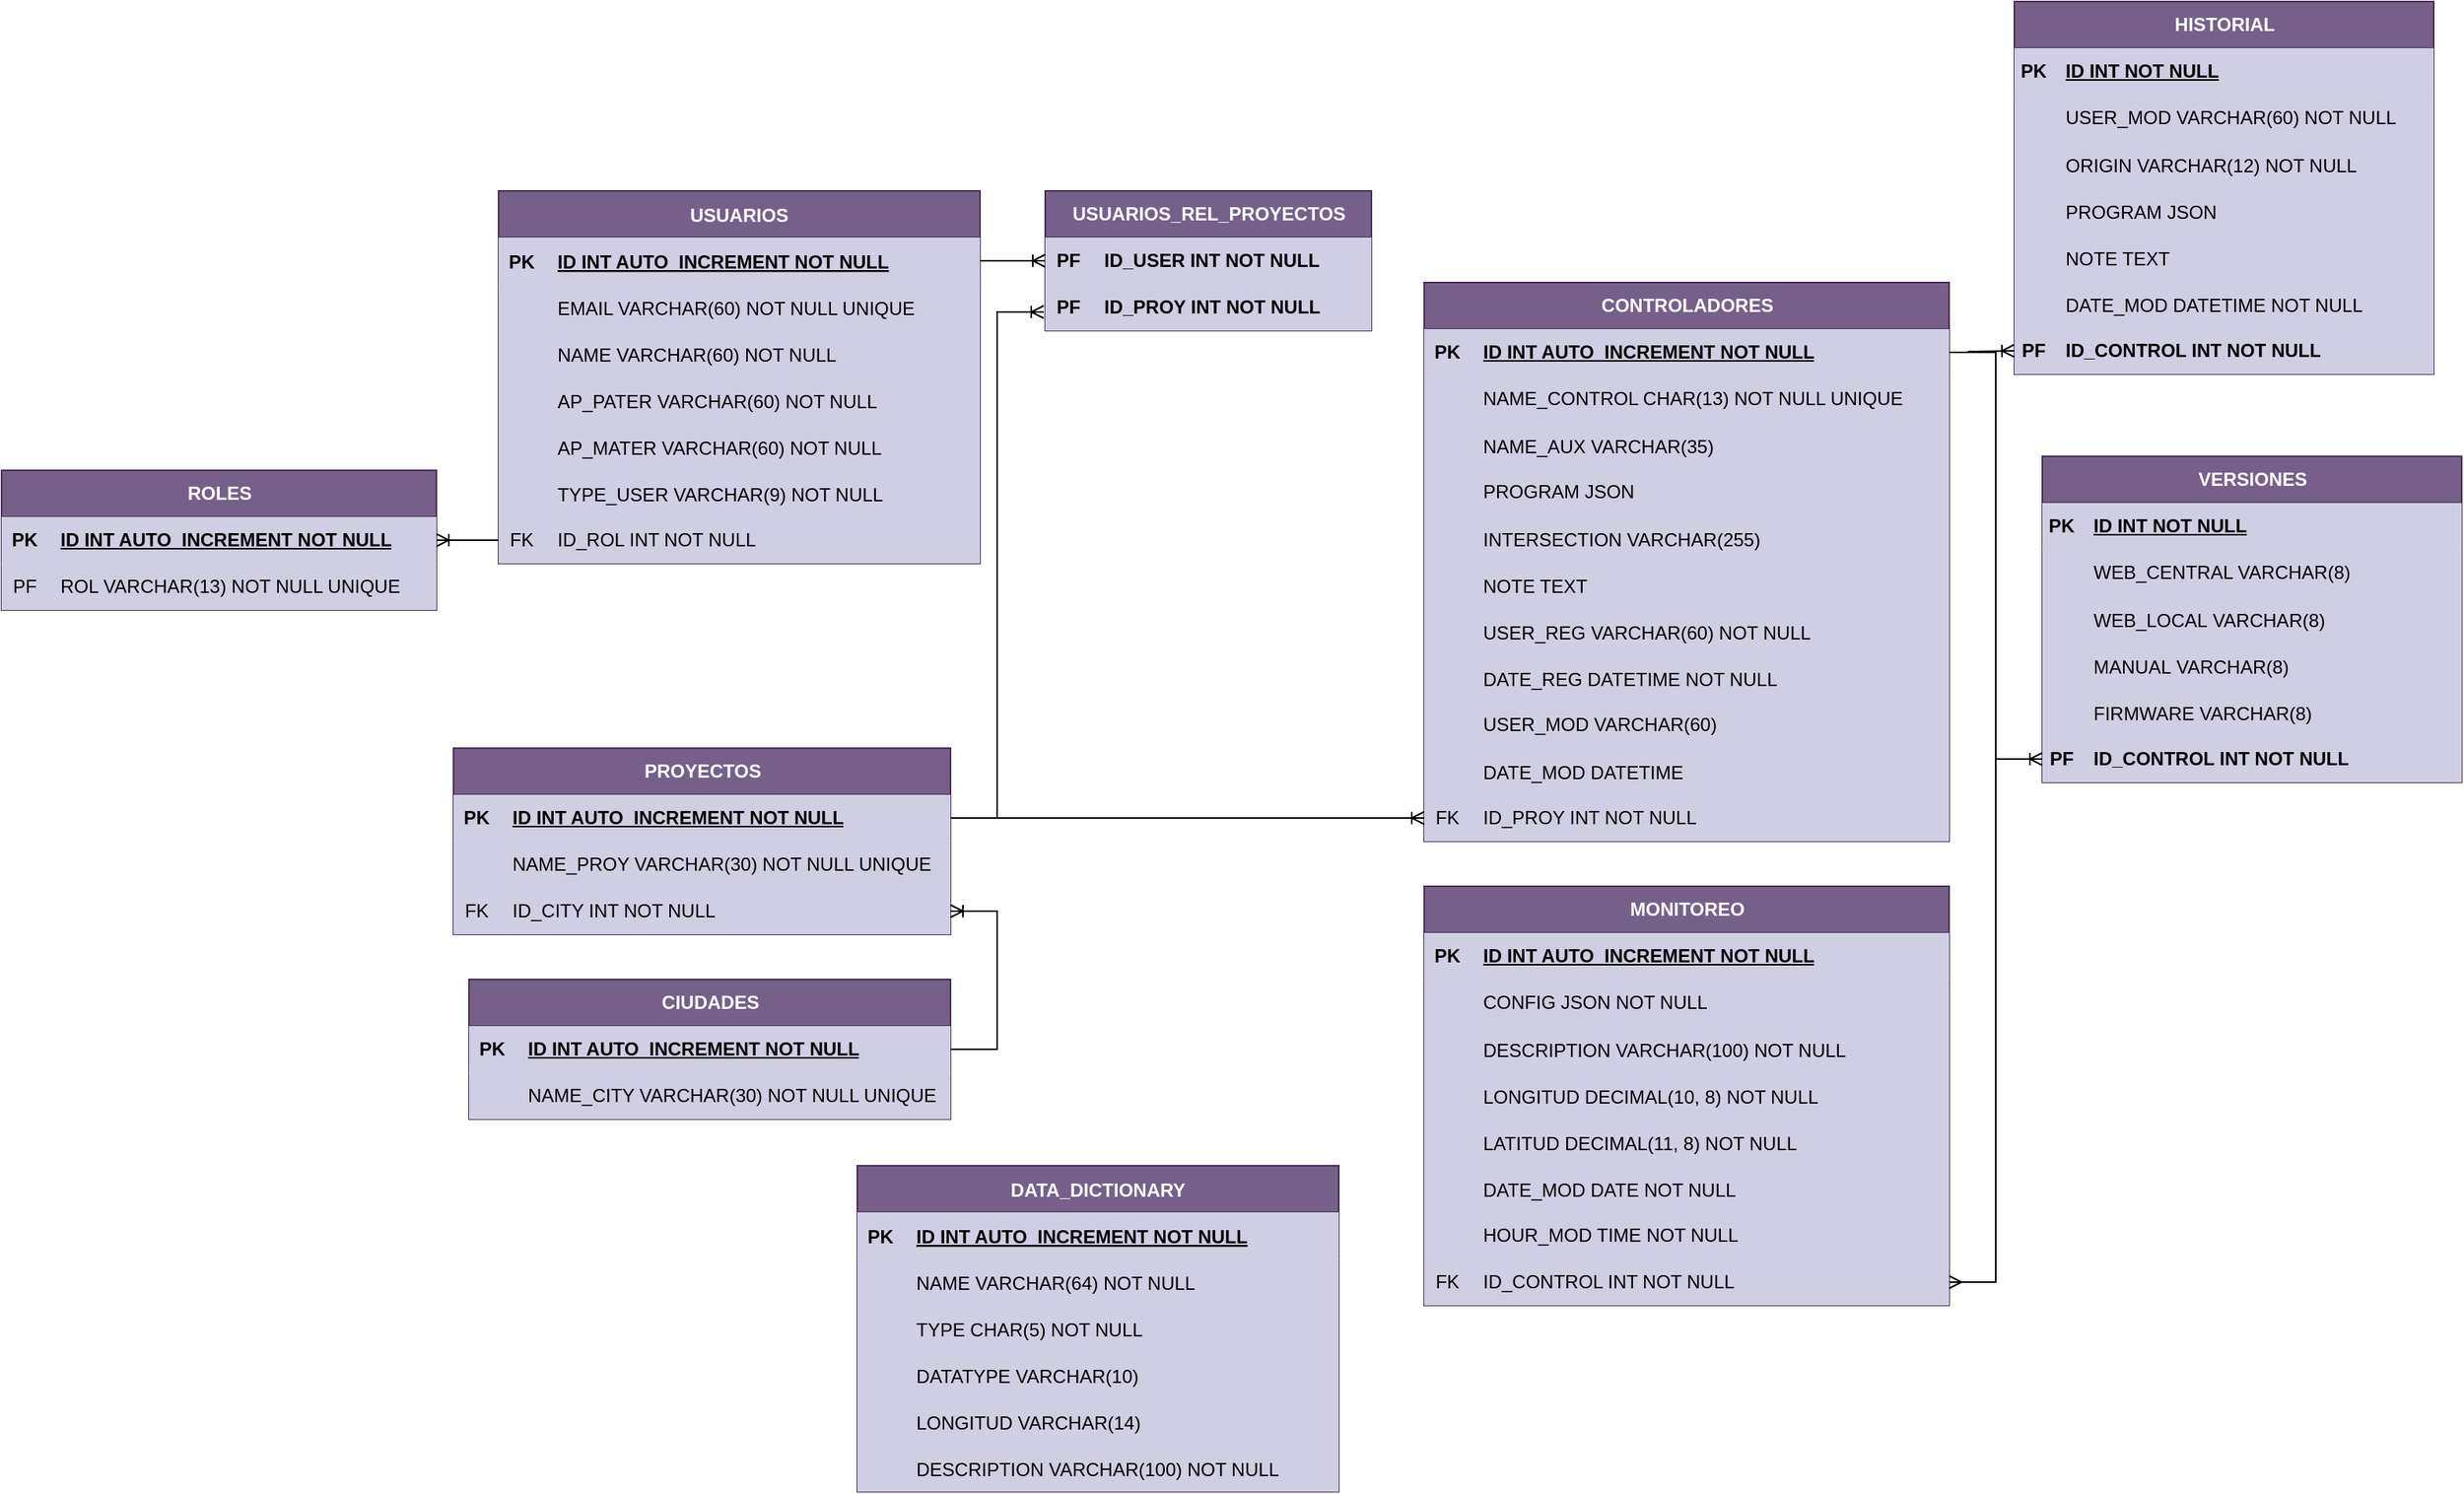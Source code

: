 <mxfile version="26.0.5">
  <diagram id="R2lEEEUBdFMjLlhIrx00" name="ERD-CEN">
    <mxGraphModel dx="2352" dy="1721" grid="1" gridSize="10" guides="1" tooltips="1" connect="1" arrows="1" fold="1" page="1" pageScale="1" pageWidth="850" pageHeight="1100" background="#ffffff" math="0" shadow="0" extFonts="Permanent Marker^https://fonts.googleapis.com/css?family=Permanent+Marker">
      <root>
        <mxCell id="0" />
        <mxCell id="1" parent="0" />
        <mxCell id="ZMtlEt-RDJXttwTS_dd9-7" value="CIUDADES" style="shape=table;startSize=30;container=1;collapsible=1;childLayout=tableLayout;fixedRows=1;rowLines=0;fontStyle=1;align=center;resizeLast=1;html=1;fillColor=#76608a;strokeColor=#432D57;fontColor=#ffffff;rounded=0;" parent="1" vertex="1">
          <mxGeometry x="60" y="590" width="310" height="90" as="geometry" />
        </mxCell>
        <mxCell id="ZMtlEt-RDJXttwTS_dd9-8" value="" style="shape=tableRow;horizontal=0;startSize=0;swimlaneHead=0;swimlaneBody=0;fillColor=#d0cee2;collapsible=0;dropTarget=0;points=[[0,0.5],[1,0.5]];portConstraint=eastwest;top=0;left=0;right=0;bottom=1;strokeColor=#56517e;rounded=0;" parent="ZMtlEt-RDJXttwTS_dd9-7" vertex="1">
          <mxGeometry y="30" width="310" height="30" as="geometry" />
        </mxCell>
        <mxCell id="ZMtlEt-RDJXttwTS_dd9-9" value="PK" style="shape=partialRectangle;connectable=0;fillColor=#d0cee2;top=0;left=0;bottom=0;right=0;fontStyle=1;overflow=hidden;whiteSpace=wrap;html=1;strokeColor=#56517e;rounded=0;" parent="ZMtlEt-RDJXttwTS_dd9-8" vertex="1">
          <mxGeometry width="30" height="30" as="geometry">
            <mxRectangle width="30" height="30" as="alternateBounds" />
          </mxGeometry>
        </mxCell>
        <mxCell id="ZMtlEt-RDJXttwTS_dd9-10" value="ID INT AUTO_INCREMENT NOT NULL" style="shape=partialRectangle;connectable=0;fillColor=#d0cee2;top=0;left=0;bottom=0;right=0;align=left;spacingLeft=6;fontStyle=5;overflow=hidden;whiteSpace=wrap;html=1;strokeColor=#56517e;rounded=0;" parent="ZMtlEt-RDJXttwTS_dd9-8" vertex="1">
          <mxGeometry x="30" width="280" height="30" as="geometry">
            <mxRectangle width="280" height="30" as="alternateBounds" />
          </mxGeometry>
        </mxCell>
        <mxCell id="ZMtlEt-RDJXttwTS_dd9-11" value="" style="shape=tableRow;horizontal=0;startSize=0;swimlaneHead=0;swimlaneBody=0;fillColor=#d0cee2;collapsible=0;dropTarget=0;points=[[0,0.5],[1,0.5]];portConstraint=eastwest;top=0;left=0;right=0;bottom=0;strokeColor=#56517e;rounded=0;" parent="ZMtlEt-RDJXttwTS_dd9-7" vertex="1">
          <mxGeometry y="60" width="310" height="30" as="geometry" />
        </mxCell>
        <mxCell id="ZMtlEt-RDJXttwTS_dd9-12" value="" style="shape=partialRectangle;connectable=0;fillColor=#d0cee2;top=0;left=0;bottom=0;right=0;editable=1;overflow=hidden;whiteSpace=wrap;html=1;strokeColor=#56517e;rounded=0;" parent="ZMtlEt-RDJXttwTS_dd9-11" vertex="1">
          <mxGeometry width="30" height="30" as="geometry">
            <mxRectangle width="30" height="30" as="alternateBounds" />
          </mxGeometry>
        </mxCell>
        <mxCell id="ZMtlEt-RDJXttwTS_dd9-13" value="NAME_CITY VARCHAR(30) NOT NULL UNIQUE" style="shape=partialRectangle;connectable=0;fillColor=#d0cee2;top=0;left=0;bottom=0;right=0;align=left;spacingLeft=6;overflow=hidden;whiteSpace=wrap;html=1;strokeColor=#56517e;rounded=0;" parent="ZMtlEt-RDJXttwTS_dd9-11" vertex="1">
          <mxGeometry x="30" width="280" height="30" as="geometry">
            <mxRectangle width="280" height="30" as="alternateBounds" />
          </mxGeometry>
        </mxCell>
        <mxCell id="ZMtlEt-RDJXttwTS_dd9-20" value="PROYECTOS" style="shape=table;startSize=30;container=1;collapsible=1;childLayout=tableLayout;fixedRows=1;rowLines=0;fontStyle=1;align=center;resizeLast=1;html=1;fillColor=#76608a;strokeColor=#432D57;fontColor=#ffffff;rounded=0;" parent="1" vertex="1">
          <mxGeometry x="50" y="441" width="320" height="120" as="geometry" />
        </mxCell>
        <mxCell id="ZMtlEt-RDJXttwTS_dd9-21" value="" style="shape=tableRow;horizontal=0;startSize=0;swimlaneHead=0;swimlaneBody=0;fillColor=#d0cee2;collapsible=0;dropTarget=0;points=[[0,0.5],[1,0.5]];portConstraint=eastwest;top=0;left=0;right=0;bottom=1;strokeColor=#56517e;rounded=0;" parent="ZMtlEt-RDJXttwTS_dd9-20" vertex="1">
          <mxGeometry y="30" width="320" height="30" as="geometry" />
        </mxCell>
        <mxCell id="ZMtlEt-RDJXttwTS_dd9-22" value="PK" style="shape=partialRectangle;connectable=0;fillColor=#d0cee2;top=0;left=0;bottom=0;right=0;fontStyle=1;overflow=hidden;whiteSpace=wrap;html=1;strokeColor=#56517e;rounded=0;" parent="ZMtlEt-RDJXttwTS_dd9-21" vertex="1">
          <mxGeometry width="30" height="30" as="geometry">
            <mxRectangle width="30" height="30" as="alternateBounds" />
          </mxGeometry>
        </mxCell>
        <mxCell id="ZMtlEt-RDJXttwTS_dd9-23" value="ID INT AUTO_INCREMENT NOT NULL" style="shape=partialRectangle;connectable=0;fillColor=#d0cee2;top=0;left=0;bottom=0;right=0;align=left;spacingLeft=6;fontStyle=5;overflow=hidden;whiteSpace=wrap;html=1;strokeColor=#56517e;rounded=0;" parent="ZMtlEt-RDJXttwTS_dd9-21" vertex="1">
          <mxGeometry x="30" width="290" height="30" as="geometry">
            <mxRectangle width="290" height="30" as="alternateBounds" />
          </mxGeometry>
        </mxCell>
        <mxCell id="ZMtlEt-RDJXttwTS_dd9-24" value="" style="shape=tableRow;horizontal=0;startSize=0;swimlaneHead=0;swimlaneBody=0;fillColor=#d0cee2;collapsible=0;dropTarget=0;points=[[0,0.5],[1,0.5]];portConstraint=eastwest;top=0;left=0;right=0;bottom=0;strokeColor=#56517e;rounded=0;" parent="ZMtlEt-RDJXttwTS_dd9-20" vertex="1">
          <mxGeometry y="60" width="320" height="30" as="geometry" />
        </mxCell>
        <mxCell id="ZMtlEt-RDJXttwTS_dd9-25" value="" style="shape=partialRectangle;connectable=0;fillColor=#d0cee2;top=0;left=0;bottom=0;right=0;editable=1;overflow=hidden;whiteSpace=wrap;html=1;strokeColor=#56517e;rounded=0;" parent="ZMtlEt-RDJXttwTS_dd9-24" vertex="1">
          <mxGeometry width="30" height="30" as="geometry">
            <mxRectangle width="30" height="30" as="alternateBounds" />
          </mxGeometry>
        </mxCell>
        <mxCell id="ZMtlEt-RDJXttwTS_dd9-26" value="NAME_PROY VARCHAR(30) NOT NULL UNIQUE" style="shape=partialRectangle;connectable=0;fillColor=#d0cee2;top=0;left=0;bottom=0;right=0;align=left;spacingLeft=6;overflow=hidden;whiteSpace=wrap;html=1;strokeColor=#56517e;rounded=0;" parent="ZMtlEt-RDJXttwTS_dd9-24" vertex="1">
          <mxGeometry x="30" width="290" height="30" as="geometry">
            <mxRectangle width="290" height="30" as="alternateBounds" />
          </mxGeometry>
        </mxCell>
        <mxCell id="ZMtlEt-RDJXttwTS_dd9-84" value="" style="shape=tableRow;horizontal=0;startSize=0;swimlaneHead=0;swimlaneBody=0;fillColor=#d0cee2;collapsible=0;dropTarget=0;points=[[0,0.5],[1,0.5]];portConstraint=eastwest;top=0;left=0;right=0;bottom=0;strokeColor=#56517e;rounded=0;" parent="ZMtlEt-RDJXttwTS_dd9-20" vertex="1">
          <mxGeometry y="90" width="320" height="30" as="geometry" />
        </mxCell>
        <mxCell id="ZMtlEt-RDJXttwTS_dd9-85" value="FK" style="shape=partialRectangle;connectable=0;fillColor=#d0cee2;top=0;left=0;bottom=0;right=0;fontStyle=0;overflow=hidden;whiteSpace=wrap;html=1;strokeColor=#56517e;rounded=0;" parent="ZMtlEt-RDJXttwTS_dd9-84" vertex="1">
          <mxGeometry width="30" height="30" as="geometry">
            <mxRectangle width="30" height="30" as="alternateBounds" />
          </mxGeometry>
        </mxCell>
        <mxCell id="ZMtlEt-RDJXttwTS_dd9-86" value="ID_CITY INT NOT NULL" style="shape=partialRectangle;connectable=0;fillColor=#d0cee2;top=0;left=0;bottom=0;right=0;align=left;spacingLeft=6;fontStyle=0;overflow=hidden;whiteSpace=wrap;html=1;strokeColor=#56517e;rounded=0;" parent="ZMtlEt-RDJXttwTS_dd9-84" vertex="1">
          <mxGeometry x="30" width="290" height="30" as="geometry">
            <mxRectangle width="290" height="30" as="alternateBounds" />
          </mxGeometry>
        </mxCell>
        <mxCell id="ZMtlEt-RDJXttwTS_dd9-27" value="CONTROLADORES" style="shape=table;startSize=30;container=1;collapsible=1;childLayout=tableLayout;fixedRows=1;rowLines=0;fontStyle=1;align=center;resizeLast=1;html=1;fillColor=#76608a;strokeColor=#432D57;fontColor=#ffffff;rounded=0;" parent="1" vertex="1">
          <mxGeometry x="675" y="141" width="338" height="360" as="geometry" />
        </mxCell>
        <mxCell id="MNNxrbF0-Zn2pWXf_e2Z-18" value="" style="shape=tableRow;horizontal=0;startSize=0;swimlaneHead=0;swimlaneBody=0;fillColor=#d0cee2;collapsible=0;dropTarget=0;points=[[0,0.5],[1,0.5]];portConstraint=eastwest;top=0;left=0;right=0;bottom=1;strokeColor=#56517e;rounded=0;" parent="ZMtlEt-RDJXttwTS_dd9-27" vertex="1">
          <mxGeometry y="30" width="338" height="30" as="geometry" />
        </mxCell>
        <mxCell id="MNNxrbF0-Zn2pWXf_e2Z-19" value="PK" style="shape=partialRectangle;connectable=0;fillColor=#d0cee2;top=0;left=0;bottom=0;right=0;fontStyle=1;overflow=hidden;whiteSpace=wrap;html=1;strokeColor=#56517e;rounded=0;" parent="MNNxrbF0-Zn2pWXf_e2Z-18" vertex="1">
          <mxGeometry width="30" height="30" as="geometry">
            <mxRectangle width="30" height="30" as="alternateBounds" />
          </mxGeometry>
        </mxCell>
        <mxCell id="MNNxrbF0-Zn2pWXf_e2Z-20" value="ID INT AUTO_INCREMENT NOT NULL" style="shape=partialRectangle;connectable=0;fillColor=#d0cee2;top=0;left=0;bottom=0;right=0;align=left;spacingLeft=6;fontStyle=5;overflow=hidden;whiteSpace=wrap;html=1;strokeColor=#56517e;rounded=0;" parent="MNNxrbF0-Zn2pWXf_e2Z-18" vertex="1">
          <mxGeometry x="30" width="308" height="30" as="geometry">
            <mxRectangle width="308" height="30" as="alternateBounds" />
          </mxGeometry>
        </mxCell>
        <mxCell id="ZMtlEt-RDJXttwTS_dd9-31" value="" style="shape=tableRow;horizontal=0;startSize=0;swimlaneHead=0;swimlaneBody=0;fillColor=#d0cee2;collapsible=0;dropTarget=0;points=[[0,0.5],[1,0.5]];portConstraint=eastwest;top=0;left=0;right=0;bottom=0;strokeColor=#56517e;rounded=0;" parent="ZMtlEt-RDJXttwTS_dd9-27" vertex="1">
          <mxGeometry y="60" width="338" height="30" as="geometry" />
        </mxCell>
        <mxCell id="ZMtlEt-RDJXttwTS_dd9-32" value="" style="shape=partialRectangle;connectable=0;fillColor=#d0cee2;top=0;left=0;bottom=0;right=0;editable=1;overflow=hidden;whiteSpace=wrap;html=1;strokeColor=#56517e;rounded=0;" parent="ZMtlEt-RDJXttwTS_dd9-31" vertex="1">
          <mxGeometry width="30" height="30" as="geometry">
            <mxRectangle width="30" height="30" as="alternateBounds" />
          </mxGeometry>
        </mxCell>
        <mxCell id="ZMtlEt-RDJXttwTS_dd9-33" value="NAME_CONTROL CHAR(13) NOT NULL UNIQUE" style="shape=partialRectangle;connectable=0;fillColor=#d0cee2;top=0;left=0;bottom=0;right=0;align=left;spacingLeft=6;overflow=hidden;whiteSpace=wrap;html=1;strokeColor=#56517e;rounded=0;" parent="ZMtlEt-RDJXttwTS_dd9-31" vertex="1">
          <mxGeometry x="30" width="308" height="30" as="geometry">
            <mxRectangle width="308" height="30" as="alternateBounds" />
          </mxGeometry>
        </mxCell>
        <mxCell id="1MEYr_FotKvGK-7sjlTn-7" value="" style="shape=tableRow;horizontal=0;startSize=0;swimlaneHead=0;swimlaneBody=0;fillColor=#d0cee2;collapsible=0;dropTarget=0;points=[[0,0.5],[1,0.5]];portConstraint=eastwest;top=0;left=0;right=0;bottom=0;strokeColor=#56517e;" vertex="1" parent="ZMtlEt-RDJXttwTS_dd9-27">
          <mxGeometry y="90" width="338" height="30" as="geometry" />
        </mxCell>
        <mxCell id="1MEYr_FotKvGK-7sjlTn-8" value="" style="shape=partialRectangle;connectable=0;fillColor=#d0cee2;top=0;left=0;bottom=0;right=0;editable=1;overflow=hidden;strokeColor=#56517e;" vertex="1" parent="1MEYr_FotKvGK-7sjlTn-7">
          <mxGeometry width="30" height="30" as="geometry">
            <mxRectangle width="30" height="30" as="alternateBounds" />
          </mxGeometry>
        </mxCell>
        <mxCell id="1MEYr_FotKvGK-7sjlTn-9" value="NAME_AUX VARCHAR(35)" style="shape=partialRectangle;connectable=0;fillColor=#d0cee2;top=0;left=0;bottom=0;right=0;align=left;spacingLeft=6;overflow=hidden;strokeColor=#56517e;" vertex="1" parent="1MEYr_FotKvGK-7sjlTn-7">
          <mxGeometry x="30" width="308" height="30" as="geometry">
            <mxRectangle width="308" height="30" as="alternateBounds" />
          </mxGeometry>
        </mxCell>
        <mxCell id="ZMtlEt-RDJXttwTS_dd9-34" value="" style="shape=tableRow;horizontal=0;startSize=0;swimlaneHead=0;swimlaneBody=0;fillColor=#d0cee2;collapsible=0;dropTarget=0;points=[[0,0.5],[1,0.5]];portConstraint=eastwest;top=0;left=0;right=0;bottom=0;strokeColor=#56517e;rounded=0;" parent="ZMtlEt-RDJXttwTS_dd9-27" vertex="1">
          <mxGeometry y="120" width="338" height="30" as="geometry" />
        </mxCell>
        <mxCell id="ZMtlEt-RDJXttwTS_dd9-35" value="" style="shape=partialRectangle;connectable=0;fillColor=#d0cee2;top=0;left=0;bottom=0;right=0;editable=1;overflow=hidden;whiteSpace=wrap;html=1;strokeColor=#56517e;rounded=0;" parent="ZMtlEt-RDJXttwTS_dd9-34" vertex="1">
          <mxGeometry width="30" height="30" as="geometry">
            <mxRectangle width="30" height="30" as="alternateBounds" />
          </mxGeometry>
        </mxCell>
        <mxCell id="ZMtlEt-RDJXttwTS_dd9-36" value="PROGRAM JSON" style="shape=partialRectangle;connectable=0;fillColor=#d0cee2;top=0;left=0;bottom=0;right=0;align=left;spacingLeft=6;overflow=hidden;whiteSpace=wrap;html=1;strokeColor=#56517e;rounded=0;" parent="ZMtlEt-RDJXttwTS_dd9-34" vertex="1">
          <mxGeometry x="30" width="308" height="30" as="geometry">
            <mxRectangle width="308" height="30" as="alternateBounds" />
          </mxGeometry>
        </mxCell>
        <mxCell id="13xYGsyBGOXWYgqG5Z0U-4" value="" style="shape=tableRow;horizontal=0;startSize=0;swimlaneHead=0;swimlaneBody=0;fillColor=#d0cee2;collapsible=0;dropTarget=0;points=[[0,0.5],[1,0.5]];portConstraint=eastwest;top=0;left=0;right=0;bottom=0;strokeColor=#56517e;" parent="ZMtlEt-RDJXttwTS_dd9-27" vertex="1">
          <mxGeometry y="150" width="338" height="30" as="geometry" />
        </mxCell>
        <mxCell id="13xYGsyBGOXWYgqG5Z0U-5" value="" style="shape=partialRectangle;connectable=0;fillColor=#d0cee2;top=0;left=0;bottom=0;right=0;editable=1;overflow=hidden;strokeColor=#56517e;" parent="13xYGsyBGOXWYgqG5Z0U-4" vertex="1">
          <mxGeometry width="30" height="30" as="geometry">
            <mxRectangle width="30" height="30" as="alternateBounds" />
          </mxGeometry>
        </mxCell>
        <mxCell id="13xYGsyBGOXWYgqG5Z0U-6" value="INTERSECTION VARCHAR(255)" style="shape=partialRectangle;connectable=0;fillColor=#d0cee2;top=0;left=0;bottom=0;right=0;align=left;spacingLeft=6;overflow=hidden;strokeColor=#56517e;" parent="13xYGsyBGOXWYgqG5Z0U-4" vertex="1">
          <mxGeometry x="30" width="308" height="30" as="geometry">
            <mxRectangle width="308" height="30" as="alternateBounds" />
          </mxGeometry>
        </mxCell>
        <mxCell id="3S3XlOP8_zU_0tab7PKG-1" value="" style="shape=tableRow;horizontal=0;startSize=0;swimlaneHead=0;swimlaneBody=0;fillColor=#d0cee2;collapsible=0;dropTarget=0;points=[[0,0.5],[1,0.5]];portConstraint=eastwest;top=0;left=0;right=0;bottom=0;strokeColor=#56517e;" parent="ZMtlEt-RDJXttwTS_dd9-27" vertex="1">
          <mxGeometry y="180" width="338" height="30" as="geometry" />
        </mxCell>
        <mxCell id="3S3XlOP8_zU_0tab7PKG-2" value="" style="shape=partialRectangle;connectable=0;fillColor=#d0cee2;top=0;left=0;bottom=0;right=0;editable=1;overflow=hidden;strokeColor=#56517e;" parent="3S3XlOP8_zU_0tab7PKG-1" vertex="1">
          <mxGeometry width="30" height="30" as="geometry">
            <mxRectangle width="30" height="30" as="alternateBounds" />
          </mxGeometry>
        </mxCell>
        <mxCell id="3S3XlOP8_zU_0tab7PKG-3" value="NOTE TEXT" style="shape=partialRectangle;connectable=0;fillColor=#d0cee2;top=0;left=0;bottom=0;right=0;align=left;spacingLeft=6;overflow=hidden;strokeColor=#56517e;" parent="3S3XlOP8_zU_0tab7PKG-1" vertex="1">
          <mxGeometry x="30" width="308" height="30" as="geometry">
            <mxRectangle width="308" height="30" as="alternateBounds" />
          </mxGeometry>
        </mxCell>
        <mxCell id="ZMtlEt-RDJXttwTS_dd9-50" value="" style="shape=tableRow;horizontal=0;startSize=0;swimlaneHead=0;swimlaneBody=0;fillColor=#d0cee2;collapsible=0;dropTarget=0;points=[[0,0.5],[1,0.5]];portConstraint=eastwest;top=0;left=0;right=0;bottom=0;strokeColor=#56517e;rounded=0;" parent="ZMtlEt-RDJXttwTS_dd9-27" vertex="1">
          <mxGeometry y="210" width="338" height="30" as="geometry" />
        </mxCell>
        <mxCell id="ZMtlEt-RDJXttwTS_dd9-51" value="" style="shape=partialRectangle;connectable=0;fillColor=#d0cee2;top=0;left=0;bottom=0;right=0;editable=1;overflow=hidden;strokeColor=#56517e;rounded=0;" parent="ZMtlEt-RDJXttwTS_dd9-50" vertex="1">
          <mxGeometry width="30" height="30" as="geometry">
            <mxRectangle width="30" height="30" as="alternateBounds" />
          </mxGeometry>
        </mxCell>
        <mxCell id="ZMtlEt-RDJXttwTS_dd9-52" value="USER_REG VARCHAR(60) NOT NULL" style="shape=partialRectangle;connectable=0;fillColor=#d0cee2;top=0;left=0;bottom=0;right=0;align=left;spacingLeft=6;overflow=hidden;strokeColor=#56517e;rounded=0;" parent="ZMtlEt-RDJXttwTS_dd9-50" vertex="1">
          <mxGeometry x="30" width="308" height="30" as="geometry">
            <mxRectangle width="308" height="30" as="alternateBounds" />
          </mxGeometry>
        </mxCell>
        <mxCell id="ZMtlEt-RDJXttwTS_dd9-53" value="" style="shape=tableRow;horizontal=0;startSize=0;swimlaneHead=0;swimlaneBody=0;fillColor=#d0cee2;collapsible=0;dropTarget=0;points=[[0,0.5],[1,0.5]];portConstraint=eastwest;top=0;left=0;right=0;bottom=0;strokeColor=#56517e;rounded=0;" parent="ZMtlEt-RDJXttwTS_dd9-27" vertex="1">
          <mxGeometry y="240" width="338" height="30" as="geometry" />
        </mxCell>
        <mxCell id="ZMtlEt-RDJXttwTS_dd9-54" value="" style="shape=partialRectangle;connectable=0;fillColor=#d0cee2;top=0;left=0;bottom=0;right=0;editable=1;overflow=hidden;strokeColor=#56517e;rounded=0;" parent="ZMtlEt-RDJXttwTS_dd9-53" vertex="1">
          <mxGeometry width="30" height="30" as="geometry">
            <mxRectangle width="30" height="30" as="alternateBounds" />
          </mxGeometry>
        </mxCell>
        <mxCell id="ZMtlEt-RDJXttwTS_dd9-55" value="DATE_REG DATETIME NOT NULL" style="shape=partialRectangle;connectable=0;fillColor=#d0cee2;top=0;left=0;bottom=0;right=0;align=left;spacingLeft=6;overflow=hidden;strokeColor=#56517e;rounded=0;" parent="ZMtlEt-RDJXttwTS_dd9-53" vertex="1">
          <mxGeometry x="30" width="308" height="30" as="geometry">
            <mxRectangle width="308" height="30" as="alternateBounds" />
          </mxGeometry>
        </mxCell>
        <mxCell id="ZMtlEt-RDJXttwTS_dd9-77" value="" style="shape=tableRow;horizontal=0;startSize=0;swimlaneHead=0;swimlaneBody=0;fillColor=#d0cee2;collapsible=0;dropTarget=0;points=[[0,0.5],[1,0.5]];portConstraint=eastwest;top=0;left=0;right=0;bottom=0;strokeColor=#56517e;rounded=0;" parent="ZMtlEt-RDJXttwTS_dd9-27" vertex="1">
          <mxGeometry y="270" width="338" height="30" as="geometry" />
        </mxCell>
        <mxCell id="ZMtlEt-RDJXttwTS_dd9-78" value="" style="shape=partialRectangle;connectable=0;fillColor=#d0cee2;top=0;left=0;bottom=0;right=0;fontStyle=0;overflow=hidden;whiteSpace=wrap;html=1;strokeColor=#56517e;rounded=0;" parent="ZMtlEt-RDJXttwTS_dd9-77" vertex="1">
          <mxGeometry width="30" height="30" as="geometry">
            <mxRectangle width="30" height="30" as="alternateBounds" />
          </mxGeometry>
        </mxCell>
        <mxCell id="ZMtlEt-RDJXttwTS_dd9-79" value="USER_MOD VARCHAR(60)&amp;nbsp;" style="shape=partialRectangle;connectable=0;fillColor=#d0cee2;top=0;left=0;bottom=0;right=0;align=left;spacingLeft=6;fontStyle=0;overflow=hidden;whiteSpace=wrap;html=1;strokeColor=#56517e;rounded=0;" parent="ZMtlEt-RDJXttwTS_dd9-77" vertex="1">
          <mxGeometry x="30" width="308" height="30" as="geometry">
            <mxRectangle width="308" height="30" as="alternateBounds" />
          </mxGeometry>
        </mxCell>
        <mxCell id="MNNxrbF0-Zn2pWXf_e2Z-5" value="" style="shape=tableRow;horizontal=0;startSize=0;swimlaneHead=0;swimlaneBody=0;fillColor=#d0cee2;collapsible=0;dropTarget=0;points=[[0,0.5],[1,0.5]];portConstraint=eastwest;top=0;left=0;right=0;bottom=0;strokeColor=#56517e;rounded=0;" parent="ZMtlEt-RDJXttwTS_dd9-27" vertex="1">
          <mxGeometry y="300" width="338" height="30" as="geometry" />
        </mxCell>
        <mxCell id="MNNxrbF0-Zn2pWXf_e2Z-6" value="" style="shape=partialRectangle;connectable=0;fillColor=#d0cee2;top=0;left=0;bottom=0;right=0;editable=1;overflow=hidden;strokeColor=#56517e;rounded=0;" parent="MNNxrbF0-Zn2pWXf_e2Z-5" vertex="1">
          <mxGeometry width="30" height="30" as="geometry">
            <mxRectangle width="30" height="30" as="alternateBounds" />
          </mxGeometry>
        </mxCell>
        <mxCell id="MNNxrbF0-Zn2pWXf_e2Z-7" value="DATE_MOD DATETIME " style="shape=partialRectangle;connectable=0;fillColor=#d0cee2;top=0;left=0;bottom=0;right=0;align=left;spacingLeft=6;overflow=hidden;strokeColor=#56517e;rounded=0;" parent="MNNxrbF0-Zn2pWXf_e2Z-5" vertex="1">
          <mxGeometry x="30" width="308" height="30" as="geometry">
            <mxRectangle width="308" height="30" as="alternateBounds" />
          </mxGeometry>
        </mxCell>
        <mxCell id="MNNxrbF0-Zn2pWXf_e2Z-21" value="" style="shape=tableRow;horizontal=0;startSize=0;swimlaneHead=0;swimlaneBody=0;fillColor=#d0cee2;collapsible=0;dropTarget=0;points=[[0,0.5],[1,0.5]];portConstraint=eastwest;top=0;left=0;right=0;bottom=0;strokeColor=#56517e;rounded=0;" parent="ZMtlEt-RDJXttwTS_dd9-27" vertex="1">
          <mxGeometry y="330" width="338" height="30" as="geometry" />
        </mxCell>
        <mxCell id="MNNxrbF0-Zn2pWXf_e2Z-22" value="FK" style="shape=partialRectangle;connectable=0;fillColor=#d0cee2;top=0;left=0;bottom=0;right=0;fontStyle=0;overflow=hidden;whiteSpace=wrap;html=1;strokeColor=#56517e;rounded=0;" parent="MNNxrbF0-Zn2pWXf_e2Z-21" vertex="1">
          <mxGeometry width="30" height="30" as="geometry">
            <mxRectangle width="30" height="30" as="alternateBounds" />
          </mxGeometry>
        </mxCell>
        <mxCell id="MNNxrbF0-Zn2pWXf_e2Z-23" value="ID_PROY INT NOT NULL" style="shape=partialRectangle;connectable=0;fillColor=#d0cee2;top=0;left=0;bottom=0;right=0;align=left;spacingLeft=6;fontStyle=0;overflow=hidden;whiteSpace=wrap;html=1;strokeColor=#56517e;rounded=0;" parent="MNNxrbF0-Zn2pWXf_e2Z-21" vertex="1">
          <mxGeometry x="30" width="308" height="30" as="geometry">
            <mxRectangle width="308" height="30" as="alternateBounds" />
          </mxGeometry>
        </mxCell>
        <mxCell id="ZMtlEt-RDJXttwTS_dd9-110" value="USUARIOS_REL_PROYECTOS" style="shape=table;startSize=30;container=1;collapsible=1;childLayout=tableLayout;fixedRows=1;rowLines=0;fontStyle=1;align=center;resizeLast=1;html=1;fillColor=#76608a;strokeColor=#432D57;fontColor=#ffffff;rounded=0;" parent="1" vertex="1">
          <mxGeometry x="431" y="82" width="210" height="90" as="geometry" />
        </mxCell>
        <mxCell id="ZMtlEt-RDJXttwTS_dd9-123" value="" style="shape=tableRow;horizontal=0;startSize=0;swimlaneHead=0;swimlaneBody=0;fillColor=#d0cee2;collapsible=0;dropTarget=0;points=[[0,0.5],[1,0.5]];portConstraint=eastwest;top=0;left=0;right=0;bottom=0;strokeColor=#56517e;rounded=0;fontStyle=1" parent="ZMtlEt-RDJXttwTS_dd9-110" vertex="1">
          <mxGeometry y="30" width="210" height="30" as="geometry" />
        </mxCell>
        <mxCell id="ZMtlEt-RDJXttwTS_dd9-124" value="&lt;b&gt;PF&lt;/b&gt;" style="shape=partialRectangle;connectable=0;fillColor=#d0cee2;top=0;left=0;bottom=0;right=0;fontStyle=0;overflow=hidden;whiteSpace=wrap;html=1;strokeColor=#56517e;rounded=0;" parent="ZMtlEt-RDJXttwTS_dd9-123" vertex="1">
          <mxGeometry width="30" height="30" as="geometry">
            <mxRectangle width="30" height="30" as="alternateBounds" />
          </mxGeometry>
        </mxCell>
        <mxCell id="ZMtlEt-RDJXttwTS_dd9-125" value="&lt;b&gt;ID_USER INT NOT NULL&lt;/b&gt;" style="shape=partialRectangle;connectable=0;fillColor=#d0cee2;top=0;left=0;bottom=0;right=0;align=left;spacingLeft=6;fontStyle=0;overflow=hidden;whiteSpace=wrap;html=1;strokeColor=#56517e;rounded=0;" parent="ZMtlEt-RDJXttwTS_dd9-123" vertex="1">
          <mxGeometry x="30" width="180" height="30" as="geometry">
            <mxRectangle width="180" height="30" as="alternateBounds" />
          </mxGeometry>
        </mxCell>
        <mxCell id="wsLVQKS4dzLnAiKuaCy7-20" value="" style="shape=tableRow;horizontal=0;startSize=0;swimlaneHead=0;swimlaneBody=0;fillColor=#d0cee2;collapsible=0;dropTarget=0;points=[[0,0.5],[1,0.5]];portConstraint=eastwest;top=0;left=0;right=0;bottom=0;strokeColor=#56517e;" parent="ZMtlEt-RDJXttwTS_dd9-110" vertex="1">
          <mxGeometry y="60" width="210" height="30" as="geometry" />
        </mxCell>
        <mxCell id="wsLVQKS4dzLnAiKuaCy7-21" value="&lt;b&gt;PF&lt;/b&gt;" style="shape=partialRectangle;connectable=0;fillColor=#d0cee2;top=0;left=0;bottom=0;right=0;fontStyle=0;overflow=hidden;whiteSpace=wrap;html=1;strokeColor=#56517e;" parent="wsLVQKS4dzLnAiKuaCy7-20" vertex="1">
          <mxGeometry width="30" height="30" as="geometry">
            <mxRectangle width="30" height="30" as="alternateBounds" />
          </mxGeometry>
        </mxCell>
        <mxCell id="wsLVQKS4dzLnAiKuaCy7-22" value="&lt;b&gt;ID_PROY INT NOT NULL&lt;/b&gt;" style="shape=partialRectangle;connectable=0;fillColor=#d0cee2;top=0;left=0;bottom=0;right=0;align=left;spacingLeft=6;fontStyle=0;overflow=hidden;whiteSpace=wrap;html=1;strokeColor=#56517e;" parent="wsLVQKS4dzLnAiKuaCy7-20" vertex="1">
          <mxGeometry x="30" width="180" height="30" as="geometry">
            <mxRectangle width="180" height="30" as="alternateBounds" />
          </mxGeometry>
        </mxCell>
        <mxCell id="ZMtlEt-RDJXttwTS_dd9-56" value="HISTORIAL" style="shape=table;startSize=30;container=1;collapsible=1;childLayout=tableLayout;fixedRows=1;rowLines=0;fontStyle=1;align=center;resizeLast=1;html=1;fillColor=#76608a;strokeColor=#432D57;fontColor=#ffffff;rounded=0;" parent="1" vertex="1">
          <mxGeometry x="1055" y="-40" width="270" height="240" as="geometry" />
        </mxCell>
        <mxCell id="ZMtlEt-RDJXttwTS_dd9-57" value="" style="shape=tableRow;horizontal=0;startSize=0;swimlaneHead=0;swimlaneBody=0;fillColor=#d0cee2;collapsible=0;dropTarget=0;points=[[0,0.5],[1,0.5]];portConstraint=eastwest;top=0;left=0;right=0;bottom=1;strokeColor=#56517e;rounded=0;" parent="ZMtlEt-RDJXttwTS_dd9-56" vertex="1">
          <mxGeometry y="30" width="270" height="30" as="geometry" />
        </mxCell>
        <mxCell id="ZMtlEt-RDJXttwTS_dd9-58" value="PK" style="shape=partialRectangle;connectable=0;fillColor=#d0cee2;top=0;left=0;bottom=0;right=0;fontStyle=1;overflow=hidden;whiteSpace=wrap;html=1;strokeColor=#56517e;rounded=0;" parent="ZMtlEt-RDJXttwTS_dd9-57" vertex="1">
          <mxGeometry width="25" height="30" as="geometry">
            <mxRectangle width="25" height="30" as="alternateBounds" />
          </mxGeometry>
        </mxCell>
        <mxCell id="ZMtlEt-RDJXttwTS_dd9-59" value="ID INT NOT NULL" style="shape=partialRectangle;connectable=0;fillColor=#d0cee2;top=0;left=0;bottom=0;right=0;align=left;spacingLeft=6;fontStyle=5;overflow=hidden;whiteSpace=wrap;html=1;strokeColor=#56517e;rounded=0;" parent="ZMtlEt-RDJXttwTS_dd9-57" vertex="1">
          <mxGeometry x="25" width="245" height="30" as="geometry">
            <mxRectangle width="245" height="30" as="alternateBounds" />
          </mxGeometry>
        </mxCell>
        <mxCell id="ZMtlEt-RDJXttwTS_dd9-60" value="" style="shape=tableRow;horizontal=0;startSize=0;swimlaneHead=0;swimlaneBody=0;fillColor=#d0cee2;collapsible=0;dropTarget=0;points=[[0,0.5],[1,0.5]];portConstraint=eastwest;top=0;left=0;right=0;bottom=0;strokeColor=#56517e;rounded=0;" parent="ZMtlEt-RDJXttwTS_dd9-56" vertex="1">
          <mxGeometry y="60" width="270" height="30" as="geometry" />
        </mxCell>
        <mxCell id="ZMtlEt-RDJXttwTS_dd9-61" value="" style="shape=partialRectangle;connectable=0;fillColor=#d0cee2;top=0;left=0;bottom=0;right=0;editable=1;overflow=hidden;whiteSpace=wrap;html=1;strokeColor=#56517e;rounded=0;" parent="ZMtlEt-RDJXttwTS_dd9-60" vertex="1">
          <mxGeometry width="25" height="30" as="geometry">
            <mxRectangle width="25" height="30" as="alternateBounds" />
          </mxGeometry>
        </mxCell>
        <mxCell id="ZMtlEt-RDJXttwTS_dd9-62" value="USER_MOD VARCHAR(60) NOT NULL" style="shape=partialRectangle;connectable=0;fillColor=#d0cee2;top=0;left=0;bottom=0;right=0;align=left;spacingLeft=6;overflow=hidden;whiteSpace=wrap;html=1;strokeColor=#56517e;rounded=0;" parent="ZMtlEt-RDJXttwTS_dd9-60" vertex="1">
          <mxGeometry x="25" width="245" height="30" as="geometry">
            <mxRectangle width="245" height="30" as="alternateBounds" />
          </mxGeometry>
        </mxCell>
        <mxCell id="W4UL68AcYP-CpXwoMyq6-1" value="" style="shape=tableRow;horizontal=0;startSize=0;swimlaneHead=0;swimlaneBody=0;fillColor=#d0cee2;collapsible=0;dropTarget=0;points=[[0,0.5],[1,0.5]];portConstraint=eastwest;top=0;left=0;right=0;bottom=0;strokeColor=#56517e;" parent="ZMtlEt-RDJXttwTS_dd9-56" vertex="1">
          <mxGeometry y="90" width="270" height="30" as="geometry" />
        </mxCell>
        <mxCell id="W4UL68AcYP-CpXwoMyq6-2" value="" style="shape=partialRectangle;connectable=0;fillColor=#d0cee2;top=0;left=0;bottom=0;right=0;editable=1;overflow=hidden;strokeColor=#56517e;" parent="W4UL68AcYP-CpXwoMyq6-1" vertex="1">
          <mxGeometry width="25" height="30" as="geometry">
            <mxRectangle width="25" height="30" as="alternateBounds" />
          </mxGeometry>
        </mxCell>
        <mxCell id="W4UL68AcYP-CpXwoMyq6-3" value="ORIGIN VARCHAR(12) NOT NULL" style="shape=partialRectangle;connectable=0;fillColor=#d0cee2;top=0;left=0;bottom=0;right=0;align=left;spacingLeft=6;overflow=hidden;strokeColor=#56517e;" parent="W4UL68AcYP-CpXwoMyq6-1" vertex="1">
          <mxGeometry x="25" width="245" height="30" as="geometry">
            <mxRectangle width="245" height="30" as="alternateBounds" />
          </mxGeometry>
        </mxCell>
        <mxCell id="MNNxrbF0-Zn2pWXf_e2Z-1" value="" style="shape=tableRow;horizontal=0;startSize=0;swimlaneHead=0;swimlaneBody=0;fillColor=#d0cee2;collapsible=0;dropTarget=0;points=[[0,0.5],[1,0.5]];portConstraint=eastwest;top=0;left=0;right=0;bottom=0;strokeColor=#56517e;rounded=0;" parent="ZMtlEt-RDJXttwTS_dd9-56" vertex="1">
          <mxGeometry y="120" width="270" height="30" as="geometry" />
        </mxCell>
        <mxCell id="MNNxrbF0-Zn2pWXf_e2Z-2" value="" style="shape=partialRectangle;connectable=0;fillColor=#d0cee2;top=0;left=0;bottom=0;right=0;editable=1;overflow=hidden;strokeColor=#56517e;rounded=0;" parent="MNNxrbF0-Zn2pWXf_e2Z-1" vertex="1">
          <mxGeometry width="25" height="30" as="geometry">
            <mxRectangle width="25" height="30" as="alternateBounds" />
          </mxGeometry>
        </mxCell>
        <mxCell id="MNNxrbF0-Zn2pWXf_e2Z-3" value="PROGRAM JSON" style="shape=partialRectangle;connectable=0;fillColor=#d0cee2;top=0;left=0;bottom=0;right=0;align=left;spacingLeft=6;overflow=hidden;strokeColor=#56517e;rounded=0;" parent="MNNxrbF0-Zn2pWXf_e2Z-1" vertex="1">
          <mxGeometry x="25" width="245" height="30" as="geometry">
            <mxRectangle width="245" height="30" as="alternateBounds" />
          </mxGeometry>
        </mxCell>
        <mxCell id="TEyF9isOPWzVzi9lHLfW-1" value="" style="shape=tableRow;horizontal=0;startSize=0;swimlaneHead=0;swimlaneBody=0;fillColor=#d0cee2;collapsible=0;dropTarget=0;points=[[0,0.5],[1,0.5]];portConstraint=eastwest;top=0;left=0;right=0;bottom=0;strokeColor=#56517e;" parent="ZMtlEt-RDJXttwTS_dd9-56" vertex="1">
          <mxGeometry y="150" width="270" height="30" as="geometry" />
        </mxCell>
        <mxCell id="TEyF9isOPWzVzi9lHLfW-2" value="" style="shape=partialRectangle;connectable=0;fillColor=#d0cee2;top=0;left=0;bottom=0;right=0;editable=1;overflow=hidden;strokeColor=#56517e;" parent="TEyF9isOPWzVzi9lHLfW-1" vertex="1">
          <mxGeometry width="25" height="30" as="geometry">
            <mxRectangle width="25" height="30" as="alternateBounds" />
          </mxGeometry>
        </mxCell>
        <mxCell id="TEyF9isOPWzVzi9lHLfW-3" value="NOTE TEXT" style="shape=partialRectangle;connectable=0;fillColor=#d0cee2;top=0;left=0;bottom=0;right=0;align=left;spacingLeft=6;overflow=hidden;strokeColor=#56517e;" parent="TEyF9isOPWzVzi9lHLfW-1" vertex="1">
          <mxGeometry x="25" width="245" height="30" as="geometry">
            <mxRectangle width="245" height="30" as="alternateBounds" />
          </mxGeometry>
        </mxCell>
        <mxCell id="ZMtlEt-RDJXttwTS_dd9-107" value="" style="shape=tableRow;horizontal=0;startSize=0;swimlaneHead=0;swimlaneBody=0;fillColor=#d0cee2;collapsible=0;dropTarget=0;points=[[0,0.5],[1,0.5]];portConstraint=eastwest;top=0;left=0;right=0;bottom=0;strokeColor=#56517e;rounded=0;" parent="ZMtlEt-RDJXttwTS_dd9-56" vertex="1">
          <mxGeometry y="180" width="270" height="30" as="geometry" />
        </mxCell>
        <mxCell id="ZMtlEt-RDJXttwTS_dd9-108" value="" style="shape=partialRectangle;connectable=0;fillColor=#d0cee2;top=0;left=0;bottom=0;right=0;editable=1;overflow=hidden;strokeColor=#56517e;rounded=0;" parent="ZMtlEt-RDJXttwTS_dd9-107" vertex="1">
          <mxGeometry width="25" height="30" as="geometry">
            <mxRectangle width="25" height="30" as="alternateBounds" />
          </mxGeometry>
        </mxCell>
        <mxCell id="ZMtlEt-RDJXttwTS_dd9-109" value="DATE_MOD DATETIME NOT NULL" style="shape=partialRectangle;connectable=0;fillColor=#d0cee2;top=0;left=0;bottom=0;right=0;align=left;spacingLeft=6;overflow=hidden;strokeColor=#56517e;rounded=0;" parent="ZMtlEt-RDJXttwTS_dd9-107" vertex="1">
          <mxGeometry x="25" width="245" height="30" as="geometry">
            <mxRectangle width="245" height="30" as="alternateBounds" />
          </mxGeometry>
        </mxCell>
        <mxCell id="ZMtlEt-RDJXttwTS_dd9-104" value="" style="shape=tableRow;horizontal=0;startSize=0;swimlaneHead=0;swimlaneBody=0;fillColor=#d0cee2;collapsible=0;dropTarget=0;points=[[0,0.5],[1,0.5]];portConstraint=eastwest;top=0;left=0;right=0;bottom=0;strokeColor=#56517e;rounded=0;" parent="ZMtlEt-RDJXttwTS_dd9-56" vertex="1">
          <mxGeometry y="210" width="270" height="30" as="geometry" />
        </mxCell>
        <mxCell id="ZMtlEt-RDJXttwTS_dd9-105" value="&lt;b&gt;PF&lt;/b&gt;" style="shape=partialRectangle;connectable=0;fillColor=#d0cee2;top=0;left=0;bottom=0;right=0;fontStyle=0;overflow=hidden;whiteSpace=wrap;html=1;strokeColor=#56517e;rounded=0;" parent="ZMtlEt-RDJXttwTS_dd9-104" vertex="1">
          <mxGeometry width="25" height="30" as="geometry">
            <mxRectangle width="25" height="30" as="alternateBounds" />
          </mxGeometry>
        </mxCell>
        <mxCell id="ZMtlEt-RDJXttwTS_dd9-106" value="&lt;b&gt;ID_CONTROL INT NOT NULL&lt;/b&gt;" style="shape=partialRectangle;connectable=0;fillColor=#d0cee2;top=0;left=0;bottom=0;right=0;align=left;spacingLeft=6;fontStyle=0;overflow=hidden;whiteSpace=wrap;html=1;strokeColor=#56517e;rounded=0;" parent="ZMtlEt-RDJXttwTS_dd9-104" vertex="1">
          <mxGeometry x="25" width="245" height="30" as="geometry">
            <mxRectangle width="245" height="30" as="alternateBounds" />
          </mxGeometry>
        </mxCell>
        <mxCell id="C-vyLk0tnHw3VtMMgP7b-23" value="USUARIOS" style="shape=table;startSize=30;container=1;collapsible=1;childLayout=tableLayout;fixedRows=1;rowLines=0;fontStyle=1;align=center;resizeLast=1;fillColor=#76608a;strokeColor=#432D57;fontColor=#ffffff;rounded=0;" parent="1" vertex="1">
          <mxGeometry x="79" y="82" width="310" height="240" as="geometry">
            <mxRectangle x="120" y="120" width="90" height="30" as="alternateBounds" />
          </mxGeometry>
        </mxCell>
        <mxCell id="C-vyLk0tnHw3VtMMgP7b-24" value="" style="shape=partialRectangle;collapsible=0;dropTarget=0;pointerEvents=0;fillColor=#d0cee2;points=[[0,0.5],[1,0.5]];portConstraint=eastwest;top=0;left=0;right=0;bottom=1;strokeColor=#56517e;rounded=0;" parent="C-vyLk0tnHw3VtMMgP7b-23" vertex="1">
          <mxGeometry y="30" width="310" height="30" as="geometry" />
        </mxCell>
        <mxCell id="C-vyLk0tnHw3VtMMgP7b-25" value="PK" style="shape=partialRectangle;overflow=hidden;connectable=0;fillColor=#d0cee2;top=0;left=0;bottom=0;right=0;fontStyle=1;strokeColor=#56517e;rounded=0;" parent="C-vyLk0tnHw3VtMMgP7b-24" vertex="1">
          <mxGeometry width="30" height="30" as="geometry">
            <mxRectangle width="30" height="30" as="alternateBounds" />
          </mxGeometry>
        </mxCell>
        <mxCell id="C-vyLk0tnHw3VtMMgP7b-26" value="ID INT AUTO_INCREMENT NOT NULL" style="shape=partialRectangle;overflow=hidden;connectable=0;fillColor=#d0cee2;top=0;left=0;bottom=0;right=0;align=left;spacingLeft=6;fontStyle=5;strokeColor=#56517e;rounded=0;" parent="C-vyLk0tnHw3VtMMgP7b-24" vertex="1">
          <mxGeometry x="30" width="280" height="30" as="geometry">
            <mxRectangle width="280" height="30" as="alternateBounds" />
          </mxGeometry>
        </mxCell>
        <mxCell id="C-vyLk0tnHw3VtMMgP7b-27" value="" style="shape=partialRectangle;collapsible=0;dropTarget=0;pointerEvents=0;fillColor=#d0cee2;points=[[0,0.5],[1,0.5]];portConstraint=eastwest;top=0;left=0;right=0;bottom=0;strokeColor=#56517e;rounded=0;" parent="C-vyLk0tnHw3VtMMgP7b-23" vertex="1">
          <mxGeometry y="60" width="310" height="30" as="geometry" />
        </mxCell>
        <mxCell id="C-vyLk0tnHw3VtMMgP7b-28" value="" style="shape=partialRectangle;overflow=hidden;connectable=0;fillColor=#d0cee2;top=0;left=0;bottom=0;right=0;strokeColor=#56517e;rounded=0;" parent="C-vyLk0tnHw3VtMMgP7b-27" vertex="1">
          <mxGeometry width="30" height="30" as="geometry">
            <mxRectangle width="30" height="30" as="alternateBounds" />
          </mxGeometry>
        </mxCell>
        <mxCell id="C-vyLk0tnHw3VtMMgP7b-29" value="EMAIL VARCHAR(60) NOT NULL UNIQUE" style="shape=partialRectangle;overflow=hidden;connectable=0;fillColor=#d0cee2;top=0;left=0;bottom=0;right=0;align=left;spacingLeft=6;strokeColor=#56517e;rounded=0;" parent="C-vyLk0tnHw3VtMMgP7b-27" vertex="1">
          <mxGeometry x="30" width="280" height="30" as="geometry">
            <mxRectangle width="280" height="30" as="alternateBounds" />
          </mxGeometry>
        </mxCell>
        <mxCell id="MNNxrbF0-Zn2pWXf_e2Z-52" value="" style="shape=tableRow;horizontal=0;startSize=0;swimlaneHead=0;swimlaneBody=0;fillColor=#d0cee2;collapsible=0;dropTarget=0;points=[[0,0.5],[1,0.5]];portConstraint=eastwest;top=0;left=0;right=0;bottom=0;strokeColor=#56517e;" parent="C-vyLk0tnHw3VtMMgP7b-23" vertex="1">
          <mxGeometry y="90" width="310" height="30" as="geometry" />
        </mxCell>
        <mxCell id="MNNxrbF0-Zn2pWXf_e2Z-53" value="" style="shape=partialRectangle;connectable=0;fillColor=#d0cee2;top=0;left=0;bottom=0;right=0;editable=1;overflow=hidden;strokeColor=#56517e;" parent="MNNxrbF0-Zn2pWXf_e2Z-52" vertex="1">
          <mxGeometry width="30" height="30" as="geometry">
            <mxRectangle width="30" height="30" as="alternateBounds" />
          </mxGeometry>
        </mxCell>
        <mxCell id="MNNxrbF0-Zn2pWXf_e2Z-54" value="NAME VARCHAR(60) NOT NULL" style="shape=partialRectangle;connectable=0;fillColor=#d0cee2;top=0;left=0;bottom=0;right=0;align=left;spacingLeft=6;overflow=hidden;strokeColor=#56517e;" parent="MNNxrbF0-Zn2pWXf_e2Z-52" vertex="1">
          <mxGeometry x="30" width="280" height="30" as="geometry">
            <mxRectangle width="280" height="30" as="alternateBounds" />
          </mxGeometry>
        </mxCell>
        <mxCell id="MNNxrbF0-Zn2pWXf_e2Z-55" value="" style="shape=tableRow;horizontal=0;startSize=0;swimlaneHead=0;swimlaneBody=0;fillColor=#d0cee2;collapsible=0;dropTarget=0;points=[[0,0.5],[1,0.5]];portConstraint=eastwest;top=0;left=0;right=0;bottom=0;strokeColor=#56517e;" parent="C-vyLk0tnHw3VtMMgP7b-23" vertex="1">
          <mxGeometry y="120" width="310" height="30" as="geometry" />
        </mxCell>
        <mxCell id="MNNxrbF0-Zn2pWXf_e2Z-56" value="" style="shape=partialRectangle;connectable=0;fillColor=#d0cee2;top=0;left=0;bottom=0;right=0;editable=1;overflow=hidden;strokeColor=#56517e;" parent="MNNxrbF0-Zn2pWXf_e2Z-55" vertex="1">
          <mxGeometry width="30" height="30" as="geometry">
            <mxRectangle width="30" height="30" as="alternateBounds" />
          </mxGeometry>
        </mxCell>
        <mxCell id="MNNxrbF0-Zn2pWXf_e2Z-57" value="AP_PATER VARCHAR(60) NOT NULL" style="shape=partialRectangle;connectable=0;fillColor=#d0cee2;top=0;left=0;bottom=0;right=0;align=left;spacingLeft=6;overflow=hidden;strokeColor=#56517e;" parent="MNNxrbF0-Zn2pWXf_e2Z-55" vertex="1">
          <mxGeometry x="30" width="280" height="30" as="geometry">
            <mxRectangle width="280" height="30" as="alternateBounds" />
          </mxGeometry>
        </mxCell>
        <mxCell id="MNNxrbF0-Zn2pWXf_e2Z-58" value="" style="shape=tableRow;horizontal=0;startSize=0;swimlaneHead=0;swimlaneBody=0;fillColor=#d0cee2;collapsible=0;dropTarget=0;points=[[0,0.5],[1,0.5]];portConstraint=eastwest;top=0;left=0;right=0;bottom=0;strokeColor=#56517e;" parent="C-vyLk0tnHw3VtMMgP7b-23" vertex="1">
          <mxGeometry y="150" width="310" height="30" as="geometry" />
        </mxCell>
        <mxCell id="MNNxrbF0-Zn2pWXf_e2Z-59" value="" style="shape=partialRectangle;connectable=0;fillColor=#d0cee2;top=0;left=0;bottom=0;right=0;editable=1;overflow=hidden;strokeColor=#56517e;" parent="MNNxrbF0-Zn2pWXf_e2Z-58" vertex="1">
          <mxGeometry width="30" height="30" as="geometry">
            <mxRectangle width="30" height="30" as="alternateBounds" />
          </mxGeometry>
        </mxCell>
        <mxCell id="MNNxrbF0-Zn2pWXf_e2Z-60" value="AP_MATER VARCHAR(60) NOT NULL" style="shape=partialRectangle;connectable=0;fillColor=#d0cee2;top=0;left=0;bottom=0;right=0;align=left;spacingLeft=6;overflow=hidden;strokeColor=#56517e;" parent="MNNxrbF0-Zn2pWXf_e2Z-58" vertex="1">
          <mxGeometry x="30" width="280" height="30" as="geometry">
            <mxRectangle width="280" height="30" as="alternateBounds" />
          </mxGeometry>
        </mxCell>
        <mxCell id="ZMtlEt-RDJXttwTS_dd9-4" value="" style="shape=tableRow;horizontal=0;startSize=0;swimlaneHead=0;swimlaneBody=0;fillColor=#d0cee2;collapsible=0;dropTarget=0;points=[[0,0.5],[1,0.5]];portConstraint=eastwest;top=0;left=0;right=0;bottom=0;strokeColor=#56517e;rounded=0;" parent="C-vyLk0tnHw3VtMMgP7b-23" vertex="1">
          <mxGeometry y="180" width="310" height="30" as="geometry" />
        </mxCell>
        <mxCell id="ZMtlEt-RDJXttwTS_dd9-5" value="" style="shape=partialRectangle;connectable=0;fillColor=#d0cee2;top=0;left=0;bottom=0;right=0;editable=1;overflow=hidden;strokeColor=#56517e;rounded=0;" parent="ZMtlEt-RDJXttwTS_dd9-4" vertex="1">
          <mxGeometry width="30" height="30" as="geometry">
            <mxRectangle width="30" height="30" as="alternateBounds" />
          </mxGeometry>
        </mxCell>
        <mxCell id="ZMtlEt-RDJXttwTS_dd9-6" value="TYPE_USER VARCHAR(9) NOT NULL" style="shape=partialRectangle;connectable=0;fillColor=#d0cee2;top=0;left=0;bottom=0;right=0;align=left;spacingLeft=6;overflow=hidden;strokeColor=#56517e;rounded=0;" parent="ZMtlEt-RDJXttwTS_dd9-4" vertex="1">
          <mxGeometry x="30" width="280" height="30" as="geometry">
            <mxRectangle width="280" height="30" as="alternateBounds" />
          </mxGeometry>
        </mxCell>
        <mxCell id="wsLVQKS4dzLnAiKuaCy7-16" value="" style="shape=tableRow;horizontal=0;startSize=0;swimlaneHead=0;swimlaneBody=0;fillColor=#d0cee2;collapsible=0;dropTarget=0;points=[[0,0.5],[1,0.5]];portConstraint=eastwest;top=0;left=0;right=0;bottom=0;strokeColor=#56517e;" parent="C-vyLk0tnHw3VtMMgP7b-23" vertex="1">
          <mxGeometry y="210" width="310" height="30" as="geometry" />
        </mxCell>
        <mxCell id="wsLVQKS4dzLnAiKuaCy7-17" value="FK" style="shape=partialRectangle;connectable=0;fillColor=#d0cee2;top=0;left=0;bottom=0;right=0;fontStyle=0;overflow=hidden;whiteSpace=wrap;html=1;strokeColor=#56517e;" parent="wsLVQKS4dzLnAiKuaCy7-16" vertex="1">
          <mxGeometry width="30" height="30" as="geometry">
            <mxRectangle width="30" height="30" as="alternateBounds" />
          </mxGeometry>
        </mxCell>
        <mxCell id="wsLVQKS4dzLnAiKuaCy7-18" value="ID_ROL INT NOT NULL" style="shape=partialRectangle;connectable=0;fillColor=#d0cee2;top=0;left=0;bottom=0;right=0;align=left;spacingLeft=6;fontStyle=0;overflow=hidden;whiteSpace=wrap;html=1;strokeColor=#56517e;" parent="wsLVQKS4dzLnAiKuaCy7-16" vertex="1">
          <mxGeometry x="30" width="280" height="30" as="geometry">
            <mxRectangle width="280" height="30" as="alternateBounds" />
          </mxGeometry>
        </mxCell>
        <mxCell id="MNNxrbF0-Zn2pWXf_e2Z-12" value="" style="edgeStyle=entityRelationEdgeStyle;fontSize=12;html=1;endArrow=ERoneToMany;rounded=0;exitX=1;exitY=0.5;exitDx=0;exitDy=0;entryX=0;entryY=0.5;entryDx=0;entryDy=0;" parent="1" source="C-vyLk0tnHw3VtMMgP7b-24" target="ZMtlEt-RDJXttwTS_dd9-123" edge="1">
          <mxGeometry width="100" height="100" relative="1" as="geometry">
            <mxPoint x="404" y="282" as="sourcePoint" />
            <mxPoint x="504" y="182" as="targetPoint" />
          </mxGeometry>
        </mxCell>
        <mxCell id="MNNxrbF0-Zn2pWXf_e2Z-25" value="" style="edgeStyle=entityRelationEdgeStyle;fontSize=12;html=1;endArrow=ERoneToMany;rounded=0;exitX=1;exitY=0.5;exitDx=0;exitDy=0;" parent="1" source="ZMtlEt-RDJXttwTS_dd9-8" target="ZMtlEt-RDJXttwTS_dd9-84" edge="1">
          <mxGeometry width="100" height="100" relative="1" as="geometry">
            <mxPoint x="139" y="672" as="sourcePoint" />
            <mxPoint x="199" y="452" as="targetPoint" />
          </mxGeometry>
        </mxCell>
        <mxCell id="MNNxrbF0-Zn2pWXf_e2Z-26" value="" style="edgeStyle=entityRelationEdgeStyle;fontSize=12;html=1;endArrow=ERoneToMany;rounded=0;entryX=0;entryY=0.5;entryDx=0;entryDy=0;exitX=1;exitY=0.5;exitDx=0;exitDy=0;" parent="1" source="ZMtlEt-RDJXttwTS_dd9-21" target="MNNxrbF0-Zn2pWXf_e2Z-21" edge="1">
          <mxGeometry width="100" height="100" relative="1" as="geometry">
            <mxPoint x="760" y="410" as="sourcePoint" />
            <mxPoint x="872" y="722" as="targetPoint" />
            <Array as="points">
              <mxPoint x="1172" y="707" />
              <mxPoint x="770" y="420" />
            </Array>
          </mxGeometry>
        </mxCell>
        <mxCell id="MNNxrbF0-Zn2pWXf_e2Z-27" value="" style="edgeStyle=entityRelationEdgeStyle;fontSize=12;html=1;endArrow=ERoneToMany;rounded=0;exitX=1;exitY=0.5;exitDx=0;exitDy=0;entryX=0;entryY=0.5;entryDx=0;entryDy=0;" parent="1" source="MNNxrbF0-Zn2pWXf_e2Z-18" target="ZMtlEt-RDJXttwTS_dd9-104" edge="1">
          <mxGeometry width="100" height="100" relative="1" as="geometry">
            <mxPoint x="1117" y="221" as="sourcePoint" />
            <mxPoint x="1189" y="262" as="targetPoint" />
          </mxGeometry>
        </mxCell>
        <mxCell id="MNNxrbF0-Zn2pWXf_e2Z-30" value="DATA_DICTIONARY" style="shape=table;startSize=30;container=1;collapsible=1;childLayout=tableLayout;fixedRows=1;rowLines=0;fontStyle=1;align=center;resizeLast=1;fillColor=#76608a;strokeColor=#432D57;fontColor=#ffffff;rounded=0;" parent="1" vertex="1">
          <mxGeometry x="310" y="710" width="310" height="210" as="geometry">
            <mxRectangle x="120" y="120" width="90" height="30" as="alternateBounds" />
          </mxGeometry>
        </mxCell>
        <mxCell id="MNNxrbF0-Zn2pWXf_e2Z-31" value="" style="shape=partialRectangle;collapsible=0;dropTarget=0;pointerEvents=0;fillColor=#d0cee2;points=[[0,0.5],[1,0.5]];portConstraint=eastwest;top=0;left=0;right=0;bottom=1;strokeColor=#56517e;rounded=0;" parent="MNNxrbF0-Zn2pWXf_e2Z-30" vertex="1">
          <mxGeometry y="30" width="310" height="30" as="geometry" />
        </mxCell>
        <mxCell id="MNNxrbF0-Zn2pWXf_e2Z-32" value="PK" style="shape=partialRectangle;overflow=hidden;connectable=0;fillColor=#d0cee2;top=0;left=0;bottom=0;right=0;fontStyle=1;strokeColor=#56517e;rounded=0;" parent="MNNxrbF0-Zn2pWXf_e2Z-31" vertex="1">
          <mxGeometry width="30" height="30" as="geometry">
            <mxRectangle width="30" height="30" as="alternateBounds" />
          </mxGeometry>
        </mxCell>
        <mxCell id="MNNxrbF0-Zn2pWXf_e2Z-33" value="ID INT AUTO_INCREMENT NOT NULL" style="shape=partialRectangle;overflow=hidden;connectable=0;fillColor=#d0cee2;top=0;left=0;bottom=0;right=0;align=left;spacingLeft=6;fontStyle=5;strokeColor=#56517e;rounded=0;" parent="MNNxrbF0-Zn2pWXf_e2Z-31" vertex="1">
          <mxGeometry x="30" width="280" height="30" as="geometry">
            <mxRectangle width="280" height="30" as="alternateBounds" />
          </mxGeometry>
        </mxCell>
        <mxCell id="MNNxrbF0-Zn2pWXf_e2Z-34" value="" style="shape=partialRectangle;collapsible=0;dropTarget=0;pointerEvents=0;fillColor=#d0cee2;points=[[0,0.5],[1,0.5]];portConstraint=eastwest;top=0;left=0;right=0;bottom=0;strokeColor=#56517e;rounded=0;" parent="MNNxrbF0-Zn2pWXf_e2Z-30" vertex="1">
          <mxGeometry y="60" width="310" height="30" as="geometry" />
        </mxCell>
        <mxCell id="MNNxrbF0-Zn2pWXf_e2Z-35" value="" style="shape=partialRectangle;overflow=hidden;connectable=0;fillColor=#d0cee2;top=0;left=0;bottom=0;right=0;strokeColor=#56517e;rounded=0;" parent="MNNxrbF0-Zn2pWXf_e2Z-34" vertex="1">
          <mxGeometry width="30" height="30" as="geometry">
            <mxRectangle width="30" height="30" as="alternateBounds" />
          </mxGeometry>
        </mxCell>
        <mxCell id="MNNxrbF0-Zn2pWXf_e2Z-36" value="NAME VARCHAR(64) NOT NULL" style="shape=partialRectangle;overflow=hidden;connectable=0;fillColor=#d0cee2;top=0;left=0;bottom=0;right=0;align=left;spacingLeft=6;strokeColor=#56517e;rounded=0;" parent="MNNxrbF0-Zn2pWXf_e2Z-34" vertex="1">
          <mxGeometry x="30" width="280" height="30" as="geometry">
            <mxRectangle width="280" height="30" as="alternateBounds" />
          </mxGeometry>
        </mxCell>
        <mxCell id="MNNxrbF0-Zn2pWXf_e2Z-37" value="" style="shape=tableRow;horizontal=0;startSize=0;swimlaneHead=0;swimlaneBody=0;fillColor=#d0cee2;collapsible=0;dropTarget=0;points=[[0,0.5],[1,0.5]];portConstraint=eastwest;top=0;left=0;right=0;bottom=0;strokeColor=#56517e;rounded=0;" parent="MNNxrbF0-Zn2pWXf_e2Z-30" vertex="1">
          <mxGeometry y="90" width="310" height="30" as="geometry" />
        </mxCell>
        <mxCell id="MNNxrbF0-Zn2pWXf_e2Z-38" value="" style="shape=partialRectangle;connectable=0;fillColor=#d0cee2;top=0;left=0;bottom=0;right=0;editable=1;overflow=hidden;strokeColor=#56517e;rounded=0;" parent="MNNxrbF0-Zn2pWXf_e2Z-37" vertex="1">
          <mxGeometry width="30" height="30" as="geometry">
            <mxRectangle width="30" height="30" as="alternateBounds" />
          </mxGeometry>
        </mxCell>
        <mxCell id="MNNxrbF0-Zn2pWXf_e2Z-39" value="TYPE CHAR(5) NOT NULL" style="shape=partialRectangle;connectable=0;fillColor=#d0cee2;top=0;left=0;bottom=0;right=0;align=left;spacingLeft=6;overflow=hidden;strokeColor=#56517e;rounded=0;" parent="MNNxrbF0-Zn2pWXf_e2Z-37" vertex="1">
          <mxGeometry x="30" width="280" height="30" as="geometry">
            <mxRectangle width="280" height="30" as="alternateBounds" />
          </mxGeometry>
        </mxCell>
        <mxCell id="MNNxrbF0-Zn2pWXf_e2Z-40" value="" style="shape=tableRow;horizontal=0;startSize=0;swimlaneHead=0;swimlaneBody=0;fillColor=#d0cee2;collapsible=0;dropTarget=0;points=[[0,0.5],[1,0.5]];portConstraint=eastwest;top=0;left=0;right=0;bottom=0;strokeColor=#56517e;rounded=0;" parent="MNNxrbF0-Zn2pWXf_e2Z-30" vertex="1">
          <mxGeometry y="120" width="310" height="30" as="geometry" />
        </mxCell>
        <mxCell id="MNNxrbF0-Zn2pWXf_e2Z-41" value="" style="shape=partialRectangle;connectable=0;fillColor=#d0cee2;top=0;left=0;bottom=0;right=0;editable=1;overflow=hidden;strokeColor=#56517e;rounded=0;" parent="MNNxrbF0-Zn2pWXf_e2Z-40" vertex="1">
          <mxGeometry width="30" height="30" as="geometry">
            <mxRectangle width="30" height="30" as="alternateBounds" />
          </mxGeometry>
        </mxCell>
        <mxCell id="MNNxrbF0-Zn2pWXf_e2Z-42" value="DATATYPE VARCHAR(10)" style="shape=partialRectangle;connectable=0;fillColor=#d0cee2;top=0;left=0;bottom=0;right=0;align=left;spacingLeft=6;overflow=hidden;strokeColor=#56517e;rounded=0;" parent="MNNxrbF0-Zn2pWXf_e2Z-40" vertex="1">
          <mxGeometry x="30" width="280" height="30" as="geometry">
            <mxRectangle width="280" height="30" as="alternateBounds" />
          </mxGeometry>
        </mxCell>
        <mxCell id="MNNxrbF0-Zn2pWXf_e2Z-43" value="" style="shape=tableRow;horizontal=0;startSize=0;swimlaneHead=0;swimlaneBody=0;fillColor=#d0cee2;collapsible=0;dropTarget=0;points=[[0,0.5],[1,0.5]];portConstraint=eastwest;top=0;left=0;right=0;bottom=0;strokeColor=#56517e;rounded=0;" parent="MNNxrbF0-Zn2pWXf_e2Z-30" vertex="1">
          <mxGeometry y="150" width="310" height="30" as="geometry" />
        </mxCell>
        <mxCell id="MNNxrbF0-Zn2pWXf_e2Z-44" value="" style="shape=partialRectangle;connectable=0;fillColor=#d0cee2;top=0;left=0;bottom=0;right=0;editable=1;overflow=hidden;strokeColor=#56517e;rounded=0;" parent="MNNxrbF0-Zn2pWXf_e2Z-43" vertex="1">
          <mxGeometry width="30" height="30" as="geometry">
            <mxRectangle width="30" height="30" as="alternateBounds" />
          </mxGeometry>
        </mxCell>
        <mxCell id="MNNxrbF0-Zn2pWXf_e2Z-45" value="LONGITUD VARCHAR(14)" style="shape=partialRectangle;connectable=0;fillColor=#d0cee2;top=0;left=0;bottom=0;right=0;align=left;spacingLeft=6;overflow=hidden;strokeColor=#56517e;rounded=0;" parent="MNNxrbF0-Zn2pWXf_e2Z-43" vertex="1">
          <mxGeometry x="30" width="280" height="30" as="geometry">
            <mxRectangle width="280" height="30" as="alternateBounds" />
          </mxGeometry>
        </mxCell>
        <mxCell id="MNNxrbF0-Zn2pWXf_e2Z-46" value="" style="shape=tableRow;horizontal=0;startSize=0;swimlaneHead=0;swimlaneBody=0;fillColor=#d0cee2;collapsible=0;dropTarget=0;points=[[0,0.5],[1,0.5]];portConstraint=eastwest;top=0;left=0;right=0;bottom=0;strokeColor=#56517e;" parent="MNNxrbF0-Zn2pWXf_e2Z-30" vertex="1">
          <mxGeometry y="180" width="310" height="30" as="geometry" />
        </mxCell>
        <mxCell id="MNNxrbF0-Zn2pWXf_e2Z-47" value="" style="shape=partialRectangle;connectable=0;fillColor=#d0cee2;top=0;left=0;bottom=0;right=0;editable=1;overflow=hidden;strokeColor=#56517e;" parent="MNNxrbF0-Zn2pWXf_e2Z-46" vertex="1">
          <mxGeometry width="30" height="30" as="geometry">
            <mxRectangle width="30" height="30" as="alternateBounds" />
          </mxGeometry>
        </mxCell>
        <mxCell id="MNNxrbF0-Zn2pWXf_e2Z-48" value="DESCRIPTION VARCHAR(100) NOT NULL" style="shape=partialRectangle;connectable=0;fillColor=#d0cee2;top=0;left=0;bottom=0;right=0;align=left;spacingLeft=6;overflow=hidden;strokeColor=#56517e;" parent="MNNxrbF0-Zn2pWXf_e2Z-46" vertex="1">
          <mxGeometry x="30" width="280" height="30" as="geometry">
            <mxRectangle width="280" height="30" as="alternateBounds" />
          </mxGeometry>
        </mxCell>
        <mxCell id="wsLVQKS4dzLnAiKuaCy7-1" value="" style="edgeStyle=entityRelationEdgeStyle;fontSize=12;html=1;endArrow=ERoneToMany;rounded=0;exitX=1;exitY=0.5;exitDx=0;exitDy=0;" parent="1" source="ZMtlEt-RDJXttwTS_dd9-21" edge="1">
          <mxGeometry width="100" height="100" relative="1" as="geometry">
            <mxPoint x="400" y="470" as="sourcePoint" />
            <mxPoint x="430" y="160" as="targetPoint" />
            <Array as="points">
              <mxPoint x="450" y="489.5" />
              <mxPoint x="410" y="309.5" />
            </Array>
          </mxGeometry>
        </mxCell>
        <mxCell id="wsLVQKS4dzLnAiKuaCy7-6" value="ROLES" style="shape=table;startSize=30;container=1;collapsible=1;childLayout=tableLayout;fixedRows=1;rowLines=0;fontStyle=1;align=center;resizeLast=1;html=1;fillColor=#76608a;strokeColor=#432D57;fontColor=#ffffff;rounded=0;" parent="1" vertex="1">
          <mxGeometry x="-241" y="262" width="280" height="90" as="geometry" />
        </mxCell>
        <mxCell id="wsLVQKS4dzLnAiKuaCy7-13" value="" style="shape=tableRow;horizontal=0;startSize=0;swimlaneHead=0;swimlaneBody=0;fillColor=#d0cee2;collapsible=0;dropTarget=0;points=[[0,0.5],[1,0.5]];portConstraint=eastwest;top=0;left=0;right=0;bottom=1;strokeColor=#56517e;" parent="wsLVQKS4dzLnAiKuaCy7-6" vertex="1">
          <mxGeometry y="30" width="280" height="30" as="geometry" />
        </mxCell>
        <mxCell id="wsLVQKS4dzLnAiKuaCy7-14" value="PK" style="shape=partialRectangle;connectable=0;fillColor=#d0cee2;top=0;left=0;bottom=0;right=0;fontStyle=1;overflow=hidden;whiteSpace=wrap;html=1;strokeColor=#56517e;" parent="wsLVQKS4dzLnAiKuaCy7-13" vertex="1">
          <mxGeometry width="30" height="30" as="geometry">
            <mxRectangle width="30" height="30" as="alternateBounds" />
          </mxGeometry>
        </mxCell>
        <mxCell id="wsLVQKS4dzLnAiKuaCy7-15" value="ID INT AUTO_INCREMENT NOT NULL" style="shape=partialRectangle;connectable=0;fillColor=#d0cee2;top=0;left=0;bottom=0;right=0;align=left;spacingLeft=6;fontStyle=5;overflow=hidden;whiteSpace=wrap;html=1;strokeColor=#56517e;" parent="wsLVQKS4dzLnAiKuaCy7-13" vertex="1">
          <mxGeometry x="30" width="250" height="30" as="geometry">
            <mxRectangle width="250" height="30" as="alternateBounds" />
          </mxGeometry>
        </mxCell>
        <mxCell id="wsLVQKS4dzLnAiKuaCy7-10" value="" style="shape=tableRow;horizontal=0;startSize=0;swimlaneHead=0;swimlaneBody=0;fillColor=#d0cee2;collapsible=0;dropTarget=0;points=[[0,0.5],[1,0.5]];portConstraint=eastwest;top=0;left=0;right=0;bottom=0;strokeColor=#56517e;rounded=0;" parent="wsLVQKS4dzLnAiKuaCy7-6" vertex="1">
          <mxGeometry y="60" width="280" height="30" as="geometry" />
        </mxCell>
        <mxCell id="wsLVQKS4dzLnAiKuaCy7-11" value="PF" style="shape=partialRectangle;connectable=0;fillColor=#d0cee2;top=0;left=0;bottom=0;right=0;fontStyle=0;overflow=hidden;whiteSpace=wrap;html=1;strokeColor=#56517e;rounded=0;" parent="wsLVQKS4dzLnAiKuaCy7-10" vertex="1">
          <mxGeometry width="30" height="30" as="geometry">
            <mxRectangle width="30" height="30" as="alternateBounds" />
          </mxGeometry>
        </mxCell>
        <mxCell id="wsLVQKS4dzLnAiKuaCy7-12" value="ROL VARCHAR(13) NOT NULL UNIQUE" style="shape=partialRectangle;connectable=0;fillColor=#d0cee2;top=0;left=0;bottom=0;right=0;align=left;spacingLeft=6;fontStyle=0;overflow=hidden;whiteSpace=wrap;html=1;strokeColor=#56517e;rounded=0;" parent="wsLVQKS4dzLnAiKuaCy7-10" vertex="1">
          <mxGeometry x="30" width="250" height="30" as="geometry">
            <mxRectangle width="250" height="30" as="alternateBounds" />
          </mxGeometry>
        </mxCell>
        <mxCell id="wsLVQKS4dzLnAiKuaCy7-19" value="" style="edgeStyle=entityRelationEdgeStyle;fontSize=12;html=1;endArrow=ERoneToMany;rounded=0;exitX=0;exitY=0.5;exitDx=0;exitDy=0;entryX=1;entryY=0.5;entryDx=0;entryDy=0;" parent="1" source="wsLVQKS4dzLnAiKuaCy7-16" target="wsLVQKS4dzLnAiKuaCy7-6" edge="1">
          <mxGeometry width="100" height="100" relative="1" as="geometry">
            <mxPoint x="29" y="380" as="sourcePoint" />
            <mxPoint x="79" y="380" as="targetPoint" />
            <Array as="points">
              <mxPoint x="39" y="364" />
            </Array>
          </mxGeometry>
        </mxCell>
        <mxCell id="JQf_oUxFfLRVU43yJz61-1" value="MONITOREO" style="shape=table;startSize=30;container=1;collapsible=1;childLayout=tableLayout;fixedRows=1;rowLines=0;fontStyle=1;align=center;resizeLast=1;html=1;fillColor=#76608a;strokeColor=#432D57;fontColor=#ffffff;rounded=0;" parent="1" vertex="1">
          <mxGeometry x="675" y="530" width="338" height="270" as="geometry" />
        </mxCell>
        <mxCell id="JQf_oUxFfLRVU43yJz61-2" value="" style="shape=tableRow;horizontal=0;startSize=0;swimlaneHead=0;swimlaneBody=0;fillColor=#d0cee2;collapsible=0;dropTarget=0;points=[[0,0.5],[1,0.5]];portConstraint=eastwest;top=0;left=0;right=0;bottom=1;strokeColor=#56517e;rounded=0;" parent="JQf_oUxFfLRVU43yJz61-1" vertex="1">
          <mxGeometry y="30" width="338" height="30" as="geometry" />
        </mxCell>
        <mxCell id="JQf_oUxFfLRVU43yJz61-3" value="PK" style="shape=partialRectangle;connectable=0;fillColor=#d0cee2;top=0;left=0;bottom=0;right=0;fontStyle=1;overflow=hidden;whiteSpace=wrap;html=1;strokeColor=#56517e;rounded=0;" parent="JQf_oUxFfLRVU43yJz61-2" vertex="1">
          <mxGeometry width="30" height="30" as="geometry">
            <mxRectangle width="30" height="30" as="alternateBounds" />
          </mxGeometry>
        </mxCell>
        <mxCell id="JQf_oUxFfLRVU43yJz61-4" value="ID INT AUTO_INCREMENT NOT NULL" style="shape=partialRectangle;connectable=0;fillColor=#d0cee2;top=0;left=0;bottom=0;right=0;align=left;spacingLeft=6;fontStyle=5;overflow=hidden;whiteSpace=wrap;html=1;strokeColor=#56517e;rounded=0;" parent="JQf_oUxFfLRVU43yJz61-2" vertex="1">
          <mxGeometry x="30" width="308" height="30" as="geometry">
            <mxRectangle width="308" height="30" as="alternateBounds" />
          </mxGeometry>
        </mxCell>
        <mxCell id="JQf_oUxFfLRVU43yJz61-11" value="" style="shape=tableRow;horizontal=0;startSize=0;swimlaneHead=0;swimlaneBody=0;fillColor=#d0cee2;collapsible=0;dropTarget=0;points=[[0,0.5],[1,0.5]];portConstraint=eastwest;top=0;left=0;right=0;bottom=0;strokeColor=#56517e;rounded=0;" parent="JQf_oUxFfLRVU43yJz61-1" vertex="1">
          <mxGeometry y="60" width="338" height="30" as="geometry" />
        </mxCell>
        <mxCell id="JQf_oUxFfLRVU43yJz61-12" value="" style="shape=partialRectangle;connectable=0;fillColor=#d0cee2;top=0;left=0;bottom=0;right=0;editable=1;overflow=hidden;whiteSpace=wrap;html=1;strokeColor=#56517e;rounded=0;" parent="JQf_oUxFfLRVU43yJz61-11" vertex="1">
          <mxGeometry width="30" height="30" as="geometry">
            <mxRectangle width="30" height="30" as="alternateBounds" />
          </mxGeometry>
        </mxCell>
        <mxCell id="JQf_oUxFfLRVU43yJz61-13" value="CONFIG JSON NOT NULL" style="shape=partialRectangle;connectable=0;fillColor=#d0cee2;top=0;left=0;bottom=0;right=0;align=left;spacingLeft=6;overflow=hidden;whiteSpace=wrap;html=1;strokeColor=#56517e;rounded=0;" parent="JQf_oUxFfLRVU43yJz61-11" vertex="1">
          <mxGeometry x="30" width="308" height="30" as="geometry">
            <mxRectangle width="308" height="30" as="alternateBounds" />
          </mxGeometry>
        </mxCell>
        <mxCell id="1GxyMOu6b_oIlHBjZ7w3-4" value="" style="shape=tableRow;horizontal=0;startSize=0;swimlaneHead=0;swimlaneBody=0;fillColor=#d0cee2;collapsible=0;dropTarget=0;points=[[0,0.5],[1,0.5]];portConstraint=eastwest;top=0;left=0;right=0;bottom=0;strokeColor=#56517e;" parent="JQf_oUxFfLRVU43yJz61-1" vertex="1">
          <mxGeometry y="90" width="338" height="30" as="geometry" />
        </mxCell>
        <mxCell id="1GxyMOu6b_oIlHBjZ7w3-5" value="" style="shape=partialRectangle;connectable=0;fillColor=#d0cee2;top=0;left=0;bottom=0;right=0;editable=1;overflow=hidden;strokeColor=#56517e;" parent="1GxyMOu6b_oIlHBjZ7w3-4" vertex="1">
          <mxGeometry width="30" height="30" as="geometry">
            <mxRectangle width="30" height="30" as="alternateBounds" />
          </mxGeometry>
        </mxCell>
        <mxCell id="1GxyMOu6b_oIlHBjZ7w3-6" value="DESCRIPTION VARCHAR(100) NOT NULL" style="shape=partialRectangle;connectable=0;fillColor=#d0cee2;top=0;left=0;bottom=0;right=0;align=left;spacingLeft=6;overflow=hidden;strokeColor=#56517e;" parent="1GxyMOu6b_oIlHBjZ7w3-4" vertex="1">
          <mxGeometry x="30" width="308" height="30" as="geometry">
            <mxRectangle width="308" height="30" as="alternateBounds" />
          </mxGeometry>
        </mxCell>
        <mxCell id="rPSiSC31uznwXW_J1-Hh-2" value="" style="shape=tableRow;horizontal=0;startSize=0;swimlaneHead=0;swimlaneBody=0;fillColor=#d0cee2;collapsible=0;dropTarget=0;points=[[0,0.5],[1,0.5]];portConstraint=eastwest;top=0;left=0;right=0;bottom=0;strokeColor=#56517e;" parent="JQf_oUxFfLRVU43yJz61-1" vertex="1">
          <mxGeometry y="120" width="338" height="30" as="geometry" />
        </mxCell>
        <mxCell id="rPSiSC31uznwXW_J1-Hh-3" value="" style="shape=partialRectangle;connectable=0;fillColor=#d0cee2;top=0;left=0;bottom=0;right=0;editable=1;overflow=hidden;strokeColor=#56517e;" parent="rPSiSC31uznwXW_J1-Hh-2" vertex="1">
          <mxGeometry width="30" height="30" as="geometry">
            <mxRectangle width="30" height="30" as="alternateBounds" />
          </mxGeometry>
        </mxCell>
        <mxCell id="rPSiSC31uznwXW_J1-Hh-4" value="LONGITUD DECIMAL(10, 8) NOT NULL" style="shape=partialRectangle;connectable=0;fillColor=#d0cee2;top=0;left=0;bottom=0;right=0;align=left;spacingLeft=6;overflow=hidden;strokeColor=#56517e;" parent="rPSiSC31uznwXW_J1-Hh-2" vertex="1">
          <mxGeometry x="30" width="308" height="30" as="geometry">
            <mxRectangle width="308" height="30" as="alternateBounds" />
          </mxGeometry>
        </mxCell>
        <mxCell id="rPSiSC31uznwXW_J1-Hh-5" value="" style="shape=tableRow;horizontal=0;startSize=0;swimlaneHead=0;swimlaneBody=0;fillColor=#d0cee2;collapsible=0;dropTarget=0;points=[[0,0.5],[1,0.5]];portConstraint=eastwest;top=0;left=0;right=0;bottom=0;strokeColor=#56517e;" parent="JQf_oUxFfLRVU43yJz61-1" vertex="1">
          <mxGeometry y="150" width="338" height="30" as="geometry" />
        </mxCell>
        <mxCell id="rPSiSC31uznwXW_J1-Hh-6" value="" style="shape=partialRectangle;connectable=0;fillColor=#d0cee2;top=0;left=0;bottom=0;right=0;editable=1;overflow=hidden;strokeColor=#56517e;" parent="rPSiSC31uznwXW_J1-Hh-5" vertex="1">
          <mxGeometry width="30" height="30" as="geometry">
            <mxRectangle width="30" height="30" as="alternateBounds" />
          </mxGeometry>
        </mxCell>
        <mxCell id="rPSiSC31uznwXW_J1-Hh-7" value="LATITUD DECIMAL(11, 8) NOT NULL" style="shape=partialRectangle;connectable=0;fillColor=#d0cee2;top=0;left=0;bottom=0;right=0;align=left;spacingLeft=6;overflow=hidden;strokeColor=#56517e;" parent="rPSiSC31uznwXW_J1-Hh-5" vertex="1">
          <mxGeometry x="30" width="308" height="30" as="geometry">
            <mxRectangle width="308" height="30" as="alternateBounds" />
          </mxGeometry>
        </mxCell>
        <mxCell id="JQf_oUxFfLRVU43yJz61-23" value="" style="shape=tableRow;horizontal=0;startSize=0;swimlaneHead=0;swimlaneBody=0;fillColor=#d0cee2;collapsible=0;dropTarget=0;points=[[0,0.5],[1,0.5]];portConstraint=eastwest;top=0;left=0;right=0;bottom=0;strokeColor=#56517e;rounded=0;" parent="JQf_oUxFfLRVU43yJz61-1" vertex="1">
          <mxGeometry y="180" width="338" height="30" as="geometry" />
        </mxCell>
        <mxCell id="JQf_oUxFfLRVU43yJz61-24" value="" style="shape=partialRectangle;connectable=0;fillColor=#d0cee2;top=0;left=0;bottom=0;right=0;editable=1;overflow=hidden;strokeColor=#56517e;rounded=0;" parent="JQf_oUxFfLRVU43yJz61-23" vertex="1">
          <mxGeometry width="30" height="30" as="geometry">
            <mxRectangle width="30" height="30" as="alternateBounds" />
          </mxGeometry>
        </mxCell>
        <mxCell id="JQf_oUxFfLRVU43yJz61-25" value="DATE_MOD DATE NOT NULL" style="shape=partialRectangle;connectable=0;fillColor=#d0cee2;top=0;left=0;bottom=0;right=0;align=left;spacingLeft=6;overflow=hidden;strokeColor=#56517e;rounded=0;" parent="JQf_oUxFfLRVU43yJz61-23" vertex="1">
          <mxGeometry x="30" width="308" height="30" as="geometry">
            <mxRectangle width="308" height="30" as="alternateBounds" />
          </mxGeometry>
        </mxCell>
        <mxCell id="JQf_oUxFfLRVU43yJz61-26" value="" style="shape=tableRow;horizontal=0;startSize=0;swimlaneHead=0;swimlaneBody=0;fillColor=#d0cee2;collapsible=0;dropTarget=0;points=[[0,0.5],[1,0.5]];portConstraint=eastwest;top=0;left=0;right=0;bottom=0;strokeColor=#56517e;rounded=0;" parent="JQf_oUxFfLRVU43yJz61-1" vertex="1">
          <mxGeometry y="210" width="338" height="30" as="geometry" />
        </mxCell>
        <mxCell id="JQf_oUxFfLRVU43yJz61-27" value="" style="shape=partialRectangle;connectable=0;fillColor=#d0cee2;top=0;left=0;bottom=0;right=0;fontStyle=0;overflow=hidden;whiteSpace=wrap;html=1;strokeColor=#56517e;rounded=0;" parent="JQf_oUxFfLRVU43yJz61-26" vertex="1">
          <mxGeometry width="30" height="30" as="geometry">
            <mxRectangle width="30" height="30" as="alternateBounds" />
          </mxGeometry>
        </mxCell>
        <mxCell id="JQf_oUxFfLRVU43yJz61-28" value="HOUR_MOD TIME NOT NULL" style="shape=partialRectangle;connectable=0;fillColor=#d0cee2;top=0;left=0;bottom=0;right=0;align=left;spacingLeft=6;fontStyle=0;overflow=hidden;whiteSpace=wrap;html=1;strokeColor=#56517e;rounded=0;" parent="JQf_oUxFfLRVU43yJz61-26" vertex="1">
          <mxGeometry x="30" width="308" height="30" as="geometry">
            <mxRectangle width="308" height="30" as="alternateBounds" />
          </mxGeometry>
        </mxCell>
        <mxCell id="JQf_oUxFfLRVU43yJz61-38" value="" style="shape=tableRow;horizontal=0;startSize=0;swimlaneHead=0;swimlaneBody=0;fillColor=#d0cee2;collapsible=0;dropTarget=0;points=[[0,0.5],[1,0.5]];portConstraint=eastwest;top=0;left=0;right=0;bottom=0;strokeColor=#56517e;" parent="JQf_oUxFfLRVU43yJz61-1" vertex="1">
          <mxGeometry y="240" width="338" height="30" as="geometry" />
        </mxCell>
        <mxCell id="JQf_oUxFfLRVU43yJz61-39" value="FK" style="shape=partialRectangle;connectable=0;fillColor=#d0cee2;top=0;left=0;bottom=0;right=0;fontStyle=0;overflow=hidden;whiteSpace=wrap;html=1;strokeColor=#56517e;" parent="JQf_oUxFfLRVU43yJz61-38" vertex="1">
          <mxGeometry width="30" height="30" as="geometry">
            <mxRectangle width="30" height="30" as="alternateBounds" />
          </mxGeometry>
        </mxCell>
        <mxCell id="JQf_oUxFfLRVU43yJz61-40" value="ID_CONTROL INT NOT NULL" style="shape=partialRectangle;connectable=0;fillColor=#d0cee2;top=0;left=0;bottom=0;right=0;align=left;spacingLeft=6;fontStyle=0;overflow=hidden;whiteSpace=wrap;html=1;strokeColor=#56517e;" parent="JQf_oUxFfLRVU43yJz61-38" vertex="1">
          <mxGeometry x="30" width="308" height="30" as="geometry">
            <mxRectangle width="308" height="30" as="alternateBounds" />
          </mxGeometry>
        </mxCell>
        <mxCell id="JQf_oUxFfLRVU43yJz61-41" value="" style="edgeStyle=entityRelationEdgeStyle;fontSize=12;html=1;endArrow=ERmany;rounded=0;entryX=1;entryY=0.5;entryDx=0;entryDy=0;exitX=1;exitY=0.5;exitDx=0;exitDy=0;" parent="1" source="MNNxrbF0-Zn2pWXf_e2Z-18" target="JQf_oUxFfLRVU43yJz61-38" edge="1">
          <mxGeometry width="100" height="100" relative="1" as="geometry">
            <mxPoint x="1020" y="600" as="sourcePoint" />
            <mxPoint x="1167" y="490" as="targetPoint" />
            <Array as="points">
              <mxPoint x="1550" y="610" />
            </Array>
          </mxGeometry>
        </mxCell>
        <mxCell id="W4UL68AcYP-CpXwoMyq6-4" value="VERSIONES" style="shape=table;startSize=30;container=1;collapsible=1;childLayout=tableLayout;fixedRows=1;rowLines=0;fontStyle=1;align=center;resizeLast=1;html=1;fillColor=#76608a;strokeColor=#432D57;fontColor=#ffffff;rounded=0;" parent="1" vertex="1">
          <mxGeometry x="1073" y="253" width="270" height="210" as="geometry" />
        </mxCell>
        <mxCell id="W4UL68AcYP-CpXwoMyq6-5" value="" style="shape=tableRow;horizontal=0;startSize=0;swimlaneHead=0;swimlaneBody=0;fillColor=#d0cee2;collapsible=0;dropTarget=0;points=[[0,0.5],[1,0.5]];portConstraint=eastwest;top=0;left=0;right=0;bottom=1;strokeColor=#56517e;rounded=0;" parent="W4UL68AcYP-CpXwoMyq6-4" vertex="1">
          <mxGeometry y="30" width="270" height="30" as="geometry" />
        </mxCell>
        <mxCell id="W4UL68AcYP-CpXwoMyq6-6" value="PK" style="shape=partialRectangle;connectable=0;fillColor=#d0cee2;top=0;left=0;bottom=0;right=0;fontStyle=1;overflow=hidden;whiteSpace=wrap;html=1;strokeColor=#56517e;rounded=0;" parent="W4UL68AcYP-CpXwoMyq6-5" vertex="1">
          <mxGeometry width="25" height="30" as="geometry">
            <mxRectangle width="25" height="30" as="alternateBounds" />
          </mxGeometry>
        </mxCell>
        <mxCell id="W4UL68AcYP-CpXwoMyq6-7" value="ID INT NOT NULL" style="shape=partialRectangle;connectable=0;fillColor=#d0cee2;top=0;left=0;bottom=0;right=0;align=left;spacingLeft=6;fontStyle=5;overflow=hidden;whiteSpace=wrap;html=1;strokeColor=#56517e;rounded=0;" parent="W4UL68AcYP-CpXwoMyq6-5" vertex="1">
          <mxGeometry x="25" width="245" height="30" as="geometry">
            <mxRectangle width="245" height="30" as="alternateBounds" />
          </mxGeometry>
        </mxCell>
        <mxCell id="W4UL68AcYP-CpXwoMyq6-8" value="" style="shape=tableRow;horizontal=0;startSize=0;swimlaneHead=0;swimlaneBody=0;fillColor=#d0cee2;collapsible=0;dropTarget=0;points=[[0,0.5],[1,0.5]];portConstraint=eastwest;top=0;left=0;right=0;bottom=0;strokeColor=#56517e;rounded=0;" parent="W4UL68AcYP-CpXwoMyq6-4" vertex="1">
          <mxGeometry y="60" width="270" height="30" as="geometry" />
        </mxCell>
        <mxCell id="W4UL68AcYP-CpXwoMyq6-9" value="" style="shape=partialRectangle;connectable=0;fillColor=#d0cee2;top=0;left=0;bottom=0;right=0;editable=1;overflow=hidden;whiteSpace=wrap;html=1;strokeColor=#56517e;rounded=0;" parent="W4UL68AcYP-CpXwoMyq6-8" vertex="1">
          <mxGeometry width="25" height="30" as="geometry">
            <mxRectangle width="25" height="30" as="alternateBounds" />
          </mxGeometry>
        </mxCell>
        <mxCell id="W4UL68AcYP-CpXwoMyq6-10" value="WEB_CENTRAL VARCHAR(8)" style="shape=partialRectangle;connectable=0;fillColor=#d0cee2;top=0;left=0;bottom=0;right=0;align=left;spacingLeft=6;overflow=hidden;whiteSpace=wrap;html=1;strokeColor=#56517e;rounded=0;" parent="W4UL68AcYP-CpXwoMyq6-8" vertex="1">
          <mxGeometry x="25" width="245" height="30" as="geometry">
            <mxRectangle width="245" height="30" as="alternateBounds" />
          </mxGeometry>
        </mxCell>
        <mxCell id="W4UL68AcYP-CpXwoMyq6-11" value="" style="shape=tableRow;horizontal=0;startSize=0;swimlaneHead=0;swimlaneBody=0;fillColor=#d0cee2;collapsible=0;dropTarget=0;points=[[0,0.5],[1,0.5]];portConstraint=eastwest;top=0;left=0;right=0;bottom=0;strokeColor=#56517e;rounded=0;" parent="W4UL68AcYP-CpXwoMyq6-4" vertex="1">
          <mxGeometry y="90" width="270" height="30" as="geometry" />
        </mxCell>
        <mxCell id="W4UL68AcYP-CpXwoMyq6-12" value="" style="shape=partialRectangle;connectable=0;fillColor=#d0cee2;top=0;left=0;bottom=0;right=0;editable=1;overflow=hidden;strokeColor=#56517e;rounded=0;" parent="W4UL68AcYP-CpXwoMyq6-11" vertex="1">
          <mxGeometry width="25" height="30" as="geometry">
            <mxRectangle width="25" height="30" as="alternateBounds" />
          </mxGeometry>
        </mxCell>
        <mxCell id="W4UL68AcYP-CpXwoMyq6-13" value="WEB_LOCAL VARCHAR(8)" style="shape=partialRectangle;connectable=0;fillColor=#d0cee2;top=0;left=0;bottom=0;right=0;align=left;spacingLeft=6;overflow=hidden;strokeColor=#56517e;rounded=0;" parent="W4UL68AcYP-CpXwoMyq6-11" vertex="1">
          <mxGeometry x="25" width="245" height="30" as="geometry">
            <mxRectangle width="245" height="30" as="alternateBounds" />
          </mxGeometry>
        </mxCell>
        <mxCell id="W4UL68AcYP-CpXwoMyq6-14" value="" style="shape=tableRow;horizontal=0;startSize=0;swimlaneHead=0;swimlaneBody=0;fillColor=#d0cee2;collapsible=0;dropTarget=0;points=[[0,0.5],[1,0.5]];portConstraint=eastwest;top=0;left=0;right=0;bottom=0;strokeColor=#56517e;" parent="W4UL68AcYP-CpXwoMyq6-4" vertex="1">
          <mxGeometry y="120" width="270" height="30" as="geometry" />
        </mxCell>
        <mxCell id="W4UL68AcYP-CpXwoMyq6-15" value="" style="shape=partialRectangle;connectable=0;fillColor=#d0cee2;top=0;left=0;bottom=0;right=0;editable=1;overflow=hidden;strokeColor=#56517e;" parent="W4UL68AcYP-CpXwoMyq6-14" vertex="1">
          <mxGeometry width="25" height="30" as="geometry">
            <mxRectangle width="25" height="30" as="alternateBounds" />
          </mxGeometry>
        </mxCell>
        <mxCell id="W4UL68AcYP-CpXwoMyq6-16" value="MANUAL VARCHAR(8)" style="shape=partialRectangle;connectable=0;fillColor=#d0cee2;top=0;left=0;bottom=0;right=0;align=left;spacingLeft=6;overflow=hidden;strokeColor=#56517e;" parent="W4UL68AcYP-CpXwoMyq6-14" vertex="1">
          <mxGeometry x="25" width="245" height="30" as="geometry">
            <mxRectangle width="245" height="30" as="alternateBounds" />
          </mxGeometry>
        </mxCell>
        <mxCell id="W4UL68AcYP-CpXwoMyq6-17" value="" style="shape=tableRow;horizontal=0;startSize=0;swimlaneHead=0;swimlaneBody=0;fillColor=#d0cee2;collapsible=0;dropTarget=0;points=[[0,0.5],[1,0.5]];portConstraint=eastwest;top=0;left=0;right=0;bottom=0;strokeColor=#56517e;rounded=0;" parent="W4UL68AcYP-CpXwoMyq6-4" vertex="1">
          <mxGeometry y="150" width="270" height="30" as="geometry" />
        </mxCell>
        <mxCell id="W4UL68AcYP-CpXwoMyq6-18" value="" style="shape=partialRectangle;connectable=0;fillColor=#d0cee2;top=0;left=0;bottom=0;right=0;editable=1;overflow=hidden;strokeColor=#56517e;rounded=0;" parent="W4UL68AcYP-CpXwoMyq6-17" vertex="1">
          <mxGeometry width="25" height="30" as="geometry">
            <mxRectangle width="25" height="30" as="alternateBounds" />
          </mxGeometry>
        </mxCell>
        <mxCell id="W4UL68AcYP-CpXwoMyq6-19" value="FIRMWARE VARCHAR(8)" style="shape=partialRectangle;connectable=0;fillColor=#d0cee2;top=0;left=0;bottom=0;right=0;align=left;spacingLeft=6;overflow=hidden;strokeColor=#56517e;rounded=0;" parent="W4UL68AcYP-CpXwoMyq6-17" vertex="1">
          <mxGeometry x="25" width="245" height="30" as="geometry">
            <mxRectangle width="245" height="30" as="alternateBounds" />
          </mxGeometry>
        </mxCell>
        <mxCell id="W4UL68AcYP-CpXwoMyq6-20" value="" style="shape=tableRow;horizontal=0;startSize=0;swimlaneHead=0;swimlaneBody=0;fillColor=#d0cee2;collapsible=0;dropTarget=0;points=[[0,0.5],[1,0.5]];portConstraint=eastwest;top=0;left=0;right=0;bottom=0;strokeColor=#56517e;rounded=0;" parent="W4UL68AcYP-CpXwoMyq6-4" vertex="1">
          <mxGeometry y="180" width="270" height="30" as="geometry" />
        </mxCell>
        <mxCell id="W4UL68AcYP-CpXwoMyq6-21" value="&lt;b&gt;PF&lt;/b&gt;" style="shape=partialRectangle;connectable=0;fillColor=#d0cee2;top=0;left=0;bottom=0;right=0;fontStyle=0;overflow=hidden;whiteSpace=wrap;html=1;strokeColor=#56517e;rounded=0;" parent="W4UL68AcYP-CpXwoMyq6-20" vertex="1">
          <mxGeometry width="25" height="30" as="geometry">
            <mxRectangle width="25" height="30" as="alternateBounds" />
          </mxGeometry>
        </mxCell>
        <mxCell id="W4UL68AcYP-CpXwoMyq6-22" value="&lt;b&gt;ID_CONTROL INT NOT NULL&lt;/b&gt;" style="shape=partialRectangle;connectable=0;fillColor=#d0cee2;top=0;left=0;bottom=0;right=0;align=left;spacingLeft=6;fontStyle=0;overflow=hidden;whiteSpace=wrap;html=1;strokeColor=#56517e;rounded=0;" parent="W4UL68AcYP-CpXwoMyq6-20" vertex="1">
          <mxGeometry x="25" width="245" height="30" as="geometry">
            <mxRectangle width="245" height="30" as="alternateBounds" />
          </mxGeometry>
        </mxCell>
        <mxCell id="W4UL68AcYP-CpXwoMyq6-23" value="" style="edgeStyle=entityRelationEdgeStyle;fontSize=12;html=1;endArrow=ERoneToMany;rounded=0;entryX=0;entryY=0.5;entryDx=0;entryDy=0;exitX=1;exitY=0.5;exitDx=0;exitDy=0;" parent="1" source="MNNxrbF0-Zn2pWXf_e2Z-18" target="W4UL68AcYP-CpXwoMyq6-20" edge="1">
          <mxGeometry width="100" height="100" relative="1" as="geometry">
            <mxPoint x="680" y="410" as="sourcePoint" />
            <mxPoint x="780" y="310" as="targetPoint" />
          </mxGeometry>
        </mxCell>
      </root>
    </mxGraphModel>
  </diagram>
</mxfile>
